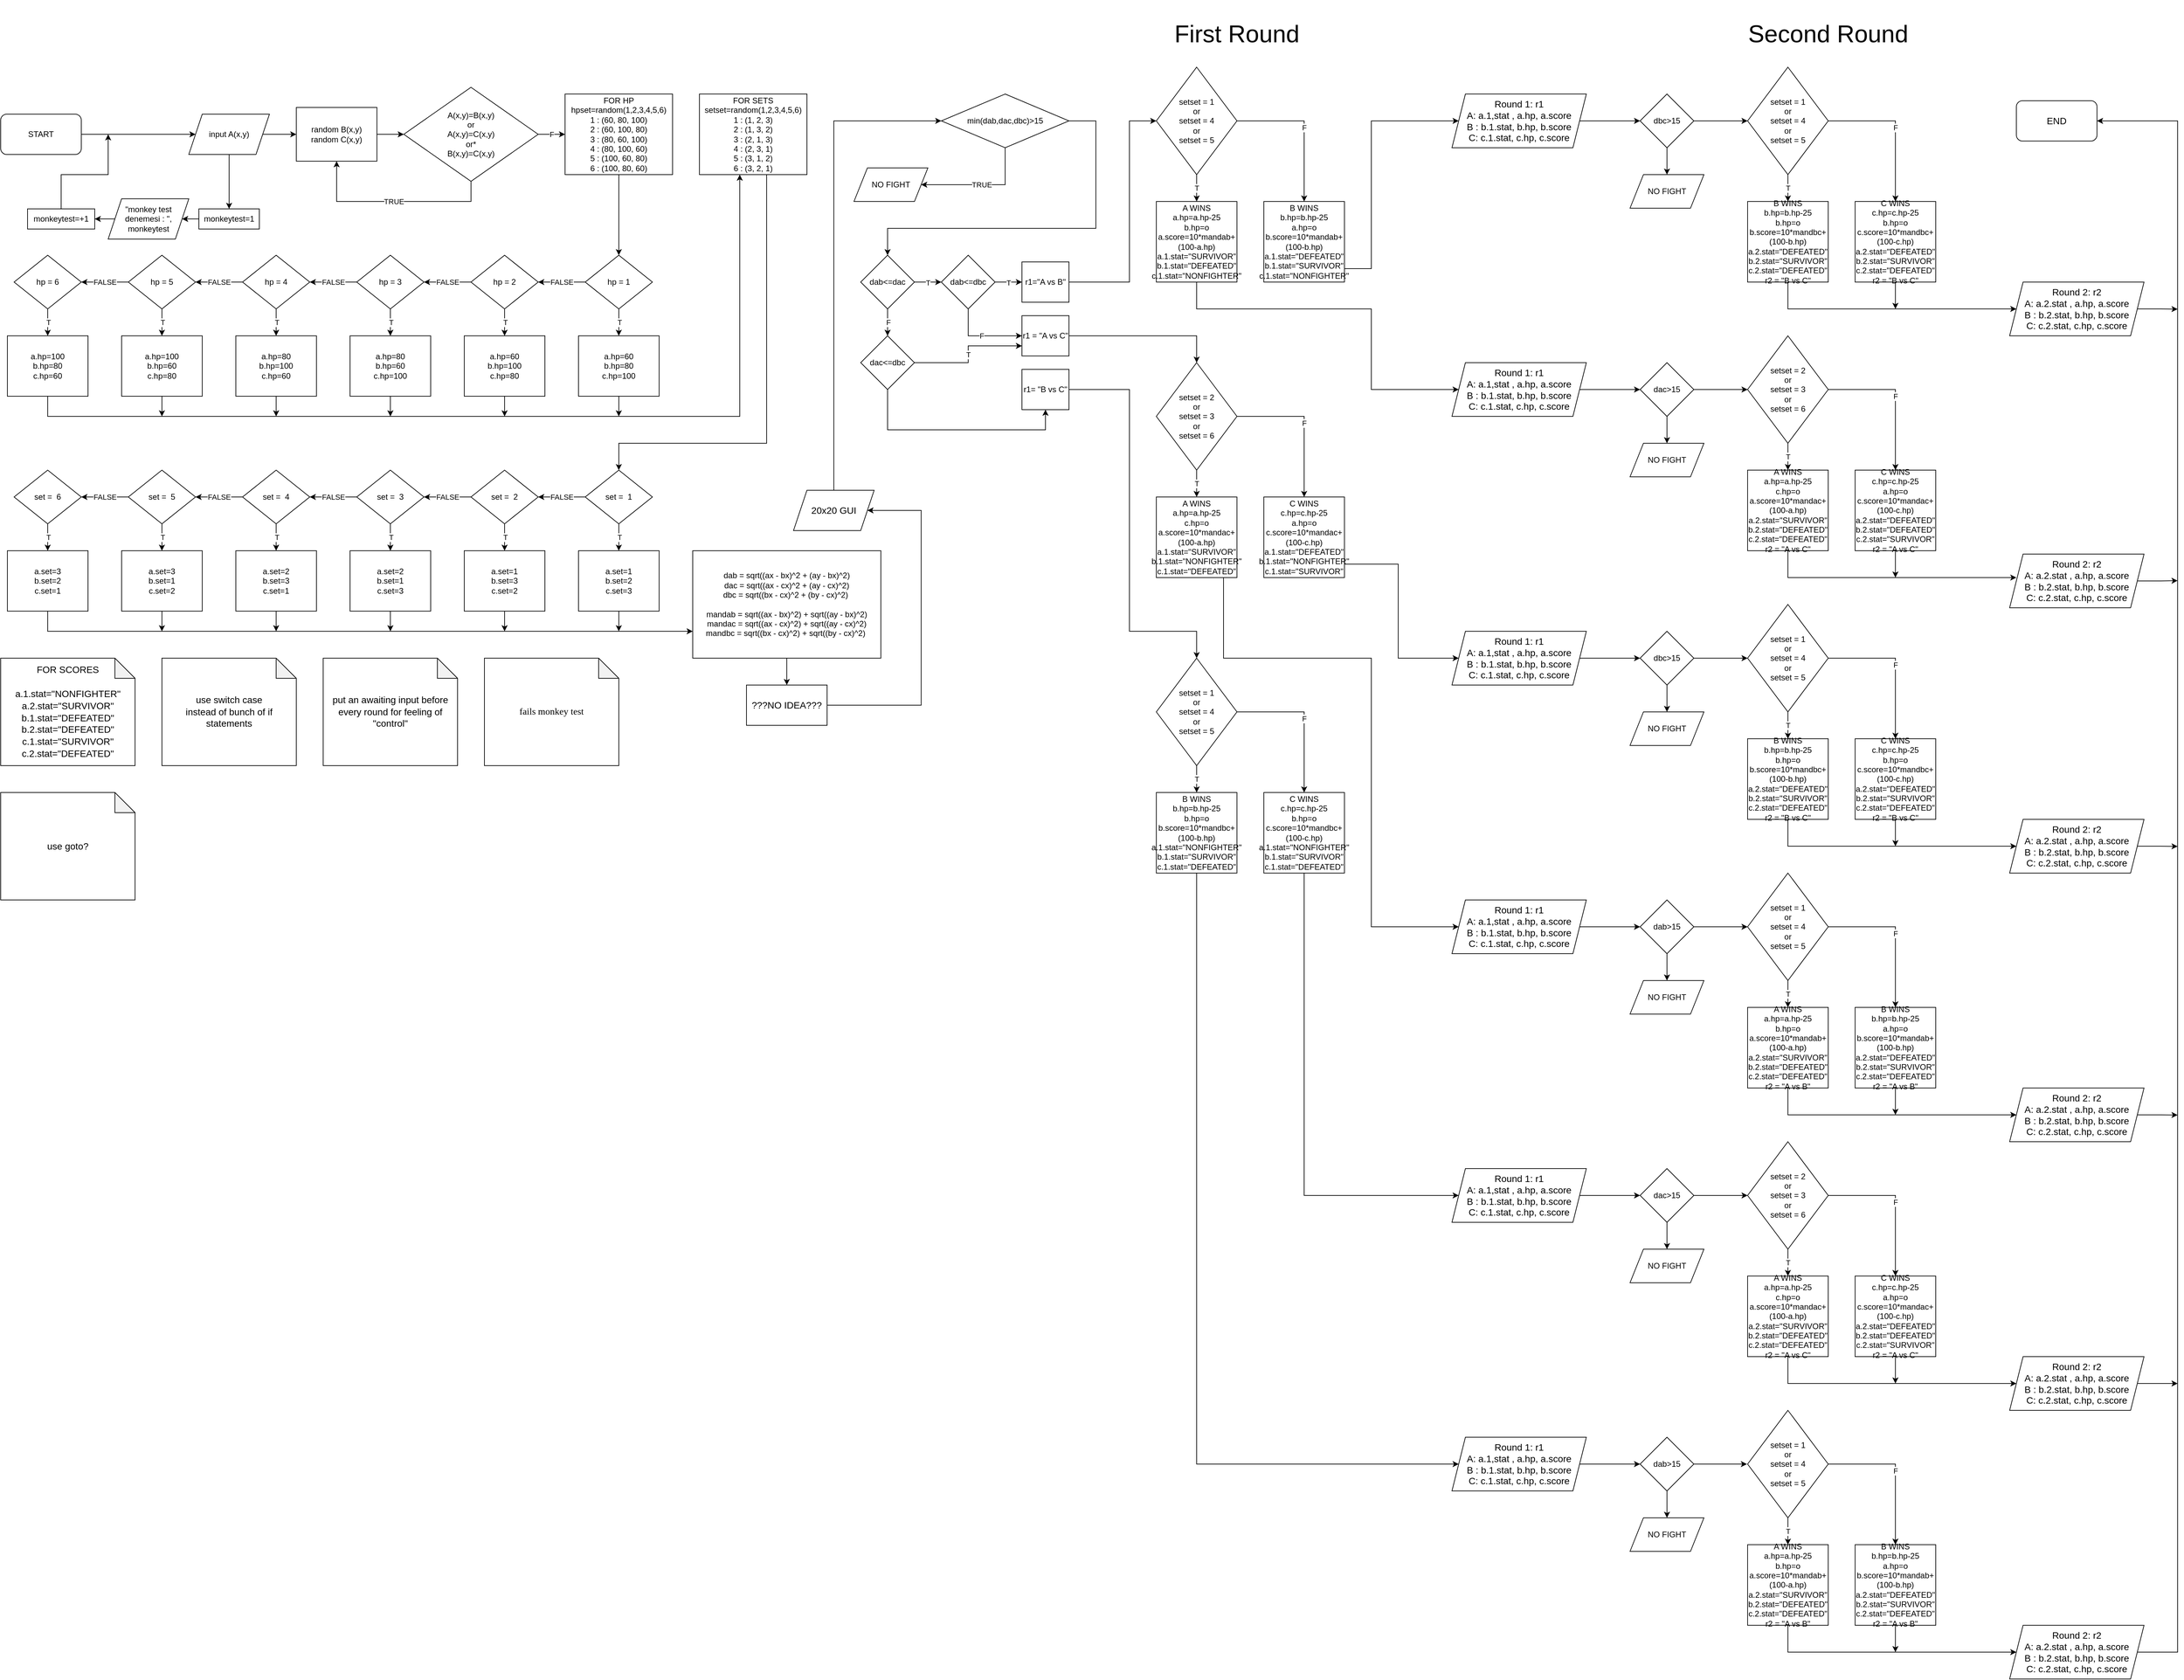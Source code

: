 <mxfile version="20.4.1" type="github" pages="2"><diagram id="FCASwe3PwtGLrAxQHOM_" name="infinite"><mxGraphModel dx="1077" dy="770" grid="1" gridSize="10" guides="1" tooltips="1" connect="1" arrows="1" fold="1" page="0" pageScale="1" pageWidth="1169" pageHeight="827" background="none" math="0" shadow="0"><root><mxCell id="0"/><mxCell id="1" parent="0"/><mxCell id="WD46hOtBOr11-4-oW4z_-1" style="edgeStyle=orthogonalEdgeStyle;rounded=0;orthogonalLoop=1;jettySize=auto;html=1;entryX=0;entryY=0.5;entryDx=0;entryDy=0;" parent="1" source="YuOIsCS7PbIplvuFXmQ1-1" target="YuOIsCS7PbIplvuFXmQ1-2" edge="1"><mxGeometry relative="1" as="geometry"/></mxCell><mxCell id="YuOIsCS7PbIplvuFXmQ1-1" value="START" style="rounded=1;whiteSpace=wrap;html=1;" parent="1" vertex="1"><mxGeometry x="-360" y="30" width="120" height="60" as="geometry"/></mxCell><mxCell id="YuOIsCS7PbIplvuFXmQ1-5" style="edgeStyle=orthogonalEdgeStyle;rounded=0;orthogonalLoop=1;jettySize=auto;html=1;entryX=0;entryY=0.5;entryDx=0;entryDy=0;" parent="1" source="YuOIsCS7PbIplvuFXmQ1-2" target="YuOIsCS7PbIplvuFXmQ1-4" edge="1"><mxGeometry relative="1" as="geometry"/></mxCell><mxCell id="pbmwYWz4hnuQ7jlAKVQh-4" value="" style="edgeStyle=orthogonalEdgeStyle;rounded=0;orthogonalLoop=1;jettySize=auto;html=1;" parent="1" source="YuOIsCS7PbIplvuFXmQ1-2" target="pbmwYWz4hnuQ7jlAKVQh-2" edge="1"><mxGeometry relative="1" as="geometry"/></mxCell><mxCell id="YuOIsCS7PbIplvuFXmQ1-2" value="input A(x,y)" style="shape=parallelogram;perimeter=parallelogramPerimeter;whiteSpace=wrap;html=1;fixedSize=1;" parent="1" vertex="1"><mxGeometry x="-80" y="30" width="120" height="60" as="geometry"/></mxCell><mxCell id="YuOIsCS7PbIplvuFXmQ1-7" style="edgeStyle=orthogonalEdgeStyle;rounded=0;orthogonalLoop=1;jettySize=auto;html=1;entryX=0;entryY=0.5;entryDx=0;entryDy=0;" parent="1" source="YuOIsCS7PbIplvuFXmQ1-4" target="YuOIsCS7PbIplvuFXmQ1-6" edge="1"><mxGeometry relative="1" as="geometry"/></mxCell><mxCell id="YuOIsCS7PbIplvuFXmQ1-4" value="random B(x,y)&lt;br&gt;random C(x,y)" style="rounded=0;whiteSpace=wrap;html=1;" parent="1" vertex="1"><mxGeometry x="80" y="20" width="120" height="80" as="geometry"/></mxCell><mxCell id="YuOIsCS7PbIplvuFXmQ1-10" value="TRUE" style="edgeStyle=orthogonalEdgeStyle;rounded=0;orthogonalLoop=1;jettySize=auto;html=1;entryX=0.5;entryY=1;entryDx=0;entryDy=0;" parent="1" source="YuOIsCS7PbIplvuFXmQ1-6" target="YuOIsCS7PbIplvuFXmQ1-4" edge="1"><mxGeometry relative="1" as="geometry"><mxPoint x="300" y="200" as="targetPoint"/><Array as="points"><mxPoint x="340" y="160"/><mxPoint x="140" y="160"/></Array></mxGeometry></mxCell><mxCell id="YuOIsCS7PbIplvuFXmQ1-13" value="F" style="edgeStyle=orthogonalEdgeStyle;rounded=0;orthogonalLoop=1;jettySize=auto;html=1;entryX=0;entryY=0.5;entryDx=0;entryDy=0;" parent="1" source="YuOIsCS7PbIplvuFXmQ1-6" target="YuOIsCS7PbIplvuFXmQ1-12" edge="1"><mxGeometry relative="1" as="geometry"/></mxCell><mxCell id="YuOIsCS7PbIplvuFXmQ1-6" value="A(x,y)=B(x,y)&lt;br&gt;or&lt;br&gt;A(x,y)=C(x,y)&lt;br&gt;or*&lt;br&gt;B(x,y)=C(x,y)" style="rhombus;whiteSpace=wrap;html=1;" parent="1" vertex="1"><mxGeometry x="240" y="-10" width="200" height="140" as="geometry"/></mxCell><mxCell id="YuOIsCS7PbIplvuFXmQ1-14" style="edgeStyle=orthogonalEdgeStyle;rounded=0;orthogonalLoop=1;jettySize=auto;html=1;" parent="1" source="YuOIsCS7PbIplvuFXmQ1-12" target="YuOIsCS7PbIplvuFXmQ1-15" edge="1"><mxGeometry relative="1" as="geometry"><mxPoint x="680" y="60" as="targetPoint"/></mxGeometry></mxCell><mxCell id="YuOIsCS7PbIplvuFXmQ1-12" value="FOR HP&lt;br&gt;hpset=random(1,2,3,4,5,6)&lt;br&gt;1 : (60, 80, 100)&lt;br&gt;2 : (60, 100, 80)&lt;br&gt;3 : (80, 60, 100)&lt;br&gt;4 : (80, 100, 60)&lt;br&gt;5 : (100, 60, 80)&lt;br&gt;6 : (100, 80, 60)" style="rounded=0;whiteSpace=wrap;html=1;" parent="1" vertex="1"><mxGeometry x="480" width="160" height="120" as="geometry"/></mxCell><mxCell id="YuOIsCS7PbIplvuFXmQ1-19" value="FALSE" style="edgeStyle=orthogonalEdgeStyle;rounded=0;orthogonalLoop=1;jettySize=auto;html=1;exitX=0;exitY=0.5;exitDx=0;exitDy=0;" parent="1" source="YuOIsCS7PbIplvuFXmQ1-15" edge="1"><mxGeometry relative="1" as="geometry"><mxPoint x="440" y="280" as="targetPoint"/></mxGeometry></mxCell><mxCell id="YuOIsCS7PbIplvuFXmQ1-36" value="T" style="edgeStyle=orthogonalEdgeStyle;rounded=0;orthogonalLoop=1;jettySize=auto;html=1;" parent="1" source="YuOIsCS7PbIplvuFXmQ1-15" edge="1"><mxGeometry relative="1" as="geometry"><mxPoint x="560" y="360" as="targetPoint"/></mxGeometry></mxCell><mxCell id="YuOIsCS7PbIplvuFXmQ1-15" value="hp = 1" style="rhombus;whiteSpace=wrap;html=1;" parent="1" vertex="1"><mxGeometry x="510" y="240" width="100" height="80" as="geometry"/></mxCell><mxCell id="YuOIsCS7PbIplvuFXmQ1-26" value="FALSE" style="edgeStyle=orthogonalEdgeStyle;rounded=0;orthogonalLoop=1;jettySize=auto;html=1;exitX=0;exitY=0.5;exitDx=0;exitDy=0;" parent="1" source="YuOIsCS7PbIplvuFXmQ1-27" edge="1"><mxGeometry relative="1" as="geometry"><mxPoint x="270" y="280" as="targetPoint"/></mxGeometry></mxCell><mxCell id="YuOIsCS7PbIplvuFXmQ1-37" value="T" style="edgeStyle=orthogonalEdgeStyle;rounded=0;orthogonalLoop=1;jettySize=auto;html=1;" parent="1" source="YuOIsCS7PbIplvuFXmQ1-27" edge="1"><mxGeometry relative="1" as="geometry"><mxPoint x="390" y="360" as="targetPoint"/></mxGeometry></mxCell><mxCell id="YuOIsCS7PbIplvuFXmQ1-27" value="hp = 2" style="rhombus;whiteSpace=wrap;html=1;" parent="1" vertex="1"><mxGeometry x="340" y="240" width="100" height="80" as="geometry"/></mxCell><mxCell id="YuOIsCS7PbIplvuFXmQ1-28" value="FALSE" style="edgeStyle=orthogonalEdgeStyle;rounded=0;orthogonalLoop=1;jettySize=auto;html=1;exitX=0;exitY=0.5;exitDx=0;exitDy=0;" parent="1" source="YuOIsCS7PbIplvuFXmQ1-29" edge="1"><mxGeometry relative="1" as="geometry"><mxPoint x="100" y="280" as="targetPoint"/></mxGeometry></mxCell><mxCell id="YuOIsCS7PbIplvuFXmQ1-43" value="T" style="edgeStyle=orthogonalEdgeStyle;rounded=0;orthogonalLoop=1;jettySize=auto;html=1;" parent="1" source="YuOIsCS7PbIplvuFXmQ1-29" edge="1"><mxGeometry relative="1" as="geometry"><mxPoint x="220" y="360" as="targetPoint"/></mxGeometry></mxCell><mxCell id="YuOIsCS7PbIplvuFXmQ1-29" value="hp = 3" style="rhombus;whiteSpace=wrap;html=1;" parent="1" vertex="1"><mxGeometry x="170" y="240" width="100" height="80" as="geometry"/></mxCell><mxCell id="YuOIsCS7PbIplvuFXmQ1-30" value="FALSE" style="edgeStyle=orthogonalEdgeStyle;rounded=0;orthogonalLoop=1;jettySize=auto;html=1;exitX=0;exitY=0.5;exitDx=0;exitDy=0;" parent="1" source="YuOIsCS7PbIplvuFXmQ1-31" edge="1"><mxGeometry relative="1" as="geometry"><mxPoint x="-70" y="280" as="targetPoint"/></mxGeometry></mxCell><mxCell id="YuOIsCS7PbIplvuFXmQ1-42" value="T" style="edgeStyle=orthogonalEdgeStyle;rounded=0;orthogonalLoop=1;jettySize=auto;html=1;" parent="1" source="YuOIsCS7PbIplvuFXmQ1-31" edge="1"><mxGeometry relative="1" as="geometry"><mxPoint x="50" y="360" as="targetPoint"/></mxGeometry></mxCell><mxCell id="YuOIsCS7PbIplvuFXmQ1-31" value="hp = 4" style="rhombus;whiteSpace=wrap;html=1;" parent="1" vertex="1"><mxGeometry y="240" width="100" height="80" as="geometry"/></mxCell><mxCell id="YuOIsCS7PbIplvuFXmQ1-32" value="FALSE" style="edgeStyle=orthogonalEdgeStyle;rounded=0;orthogonalLoop=1;jettySize=auto;html=1;exitX=0;exitY=0.5;exitDx=0;exitDy=0;" parent="1" source="YuOIsCS7PbIplvuFXmQ1-33" edge="1"><mxGeometry relative="1" as="geometry"><mxPoint x="-240" y="280" as="targetPoint"/></mxGeometry></mxCell><mxCell id="YuOIsCS7PbIplvuFXmQ1-41" value="T" style="edgeStyle=orthogonalEdgeStyle;rounded=0;orthogonalLoop=1;jettySize=auto;html=1;" parent="1" source="YuOIsCS7PbIplvuFXmQ1-33" edge="1"><mxGeometry relative="1" as="geometry"><mxPoint x="-120" y="360" as="targetPoint"/></mxGeometry></mxCell><mxCell id="YuOIsCS7PbIplvuFXmQ1-33" value="hp = 5" style="rhombus;whiteSpace=wrap;html=1;" parent="1" vertex="1"><mxGeometry x="-170" y="240" width="100" height="80" as="geometry"/></mxCell><mxCell id="YuOIsCS7PbIplvuFXmQ1-40" value="T" style="edgeStyle=orthogonalEdgeStyle;rounded=0;orthogonalLoop=1;jettySize=auto;html=1;" parent="1" source="YuOIsCS7PbIplvuFXmQ1-35" edge="1"><mxGeometry relative="1" as="geometry"><mxPoint x="-290" y="360" as="targetPoint"/></mxGeometry></mxCell><mxCell id="YuOIsCS7PbIplvuFXmQ1-35" value="hp = 6" style="rhombus;whiteSpace=wrap;html=1;" parent="1" vertex="1"><mxGeometry x="-340" y="240" width="100" height="80" as="geometry"/></mxCell><mxCell id="YuOIsCS7PbIplvuFXmQ1-75" style="edgeStyle=orthogonalEdgeStyle;rounded=0;orthogonalLoop=1;jettySize=auto;html=1;" parent="1" source="YuOIsCS7PbIplvuFXmQ1-44" edge="1"><mxGeometry relative="1" as="geometry"><mxPoint x="560.0" y="480" as="targetPoint"/></mxGeometry></mxCell><mxCell id="YuOIsCS7PbIplvuFXmQ1-44" value="a.hp=60&lt;br&gt;b.hp=80&lt;br&gt;c.hp=100" style="rounded=0;whiteSpace=wrap;html=1;" parent="1" vertex="1"><mxGeometry x="500" y="360" width="120" height="90" as="geometry"/></mxCell><mxCell id="YuOIsCS7PbIplvuFXmQ1-74" style="edgeStyle=orthogonalEdgeStyle;rounded=0;orthogonalLoop=1;jettySize=auto;html=1;" parent="1" source="YuOIsCS7PbIplvuFXmQ1-45" edge="1"><mxGeometry relative="1" as="geometry"><mxPoint x="390.0" y="480" as="targetPoint"/></mxGeometry></mxCell><mxCell id="YuOIsCS7PbIplvuFXmQ1-45" value="a.hp=60&lt;br&gt;b.hp=100&lt;br&gt;c.hp=80" style="rounded=0;whiteSpace=wrap;html=1;" parent="1" vertex="1"><mxGeometry x="330" y="360" width="120" height="90" as="geometry"/></mxCell><mxCell id="YuOIsCS7PbIplvuFXmQ1-73" style="edgeStyle=orthogonalEdgeStyle;rounded=0;orthogonalLoop=1;jettySize=auto;html=1;" parent="1" source="YuOIsCS7PbIplvuFXmQ1-46" edge="1"><mxGeometry relative="1" as="geometry"><mxPoint x="220" y="480" as="targetPoint"/></mxGeometry></mxCell><mxCell id="YuOIsCS7PbIplvuFXmQ1-46" value="a.hp=80&lt;br&gt;b.hp=60&lt;br&gt;c.hp=100" style="rounded=0;whiteSpace=wrap;html=1;" parent="1" vertex="1"><mxGeometry x="160" y="360" width="120" height="90" as="geometry"/></mxCell><mxCell id="YuOIsCS7PbIplvuFXmQ1-71" style="edgeStyle=orthogonalEdgeStyle;rounded=0;orthogonalLoop=1;jettySize=auto;html=1;" parent="1" source="YuOIsCS7PbIplvuFXmQ1-47" edge="1"><mxGeometry relative="1" as="geometry"><mxPoint x="-120" y="480" as="targetPoint"/></mxGeometry></mxCell><mxCell id="YuOIsCS7PbIplvuFXmQ1-47" value="a.hp=100&lt;br&gt;b.hp=60&lt;br&gt;c.hp=80" style="rounded=0;whiteSpace=wrap;html=1;" parent="1" vertex="1"><mxGeometry x="-180" y="360" width="120" height="90" as="geometry"/></mxCell><mxCell id="YuOIsCS7PbIplvuFXmQ1-70" style="edgeStyle=orthogonalEdgeStyle;rounded=0;orthogonalLoop=1;jettySize=auto;html=1;entryX=0.375;entryY=1;entryDx=0;entryDy=0;entryPerimeter=0;" parent="1" source="YuOIsCS7PbIplvuFXmQ1-48" target="YuOIsCS7PbIplvuFXmQ1-51" edge="1"><mxGeometry relative="1" as="geometry"><mxPoint x="740" y="170" as="targetPoint"/><Array as="points"><mxPoint x="-290" y="480"/><mxPoint x="740" y="480"/></Array></mxGeometry></mxCell><mxCell id="YuOIsCS7PbIplvuFXmQ1-48" value="a.hp=100&lt;br&gt;b.hp=80&lt;br&gt;c.hp=60" style="rounded=0;whiteSpace=wrap;html=1;" parent="1" vertex="1"><mxGeometry x="-350" y="360" width="120" height="90" as="geometry"/></mxCell><mxCell id="YuOIsCS7PbIplvuFXmQ1-72" style="edgeStyle=orthogonalEdgeStyle;rounded=0;orthogonalLoop=1;jettySize=auto;html=1;" parent="1" source="YuOIsCS7PbIplvuFXmQ1-49" edge="1"><mxGeometry relative="1" as="geometry"><mxPoint x="50" y="480" as="targetPoint"/></mxGeometry></mxCell><mxCell id="YuOIsCS7PbIplvuFXmQ1-49" value="a.hp=80&lt;br&gt;b.hp=100&lt;br&gt;c.hp=60" style="rounded=0;whiteSpace=wrap;html=1;" parent="1" vertex="1"><mxGeometry x="-10" y="360" width="120" height="90" as="geometry"/></mxCell><mxCell id="YuOIsCS7PbIplvuFXmQ1-110" style="edgeStyle=orthogonalEdgeStyle;rounded=0;orthogonalLoop=1;jettySize=auto;html=1;entryX=0.5;entryY=0;entryDx=0;entryDy=0;" parent="1" source="YuOIsCS7PbIplvuFXmQ1-51" target="YuOIsCS7PbIplvuFXmQ1-81" edge="1"><mxGeometry relative="1" as="geometry"><Array as="points"><mxPoint x="780" y="520"/><mxPoint x="560" y="520"/></Array></mxGeometry></mxCell><mxCell id="YuOIsCS7PbIplvuFXmQ1-51" value="FOR SETS setset=random(1,2,3,4,5,6)&lt;br&gt;1 : (1, 2, 3)&lt;br&gt;2 : (1, 3, 2)&lt;br&gt;3 : (2, 1, 3)&lt;br&gt;4 : (2, 3, 1)&lt;br&gt;5 : (3, 1, 2)&lt;br&gt;6 : (3, 2, 1)" style="rounded=0;whiteSpace=wrap;html=1;" parent="1" vertex="1"><mxGeometry x="680" width="160" height="120" as="geometry"/></mxCell><mxCell id="YuOIsCS7PbIplvuFXmQ1-79" value="FALSE" style="edgeStyle=orthogonalEdgeStyle;rounded=0;orthogonalLoop=1;jettySize=auto;html=1;exitX=0;exitY=0.5;exitDx=0;exitDy=0;" parent="1" source="YuOIsCS7PbIplvuFXmQ1-81" edge="1"><mxGeometry relative="1" as="geometry"><mxPoint x="440" y="600" as="targetPoint"/></mxGeometry></mxCell><mxCell id="YuOIsCS7PbIplvuFXmQ1-80" value="T" style="edgeStyle=orthogonalEdgeStyle;rounded=0;orthogonalLoop=1;jettySize=auto;html=1;" parent="1" source="YuOIsCS7PbIplvuFXmQ1-81" edge="1"><mxGeometry relative="1" as="geometry"><mxPoint x="560" y="680" as="targetPoint"/></mxGeometry></mxCell><mxCell id="YuOIsCS7PbIplvuFXmQ1-81" value="set =&amp;nbsp; 1" style="rhombus;whiteSpace=wrap;html=1;" parent="1" vertex="1"><mxGeometry x="510" y="560" width="100" height="80" as="geometry"/></mxCell><mxCell id="YuOIsCS7PbIplvuFXmQ1-109" style="edgeStyle=orthogonalEdgeStyle;rounded=0;orthogonalLoop=1;jettySize=auto;html=1;" parent="1" source="YuOIsCS7PbIplvuFXmQ1-82" edge="1"><mxGeometry relative="1" as="geometry"><mxPoint x="560" y="800" as="targetPoint"/></mxGeometry></mxCell><mxCell id="YuOIsCS7PbIplvuFXmQ1-82" value="a.set=1&lt;br&gt;b.set=2&lt;br&gt;c.set=3" style="rounded=0;whiteSpace=wrap;html=1;" parent="1" vertex="1"><mxGeometry x="500" y="680" width="120" height="90" as="geometry"/></mxCell><mxCell id="YuOIsCS7PbIplvuFXmQ1-83" value="FALSE" style="edgeStyle=orthogonalEdgeStyle;rounded=0;orthogonalLoop=1;jettySize=auto;html=1;exitX=0;exitY=0.5;exitDx=0;exitDy=0;" parent="1" source="YuOIsCS7PbIplvuFXmQ1-85" edge="1"><mxGeometry relative="1" as="geometry"><mxPoint x="270" y="600" as="targetPoint"/></mxGeometry></mxCell><mxCell id="YuOIsCS7PbIplvuFXmQ1-84" value="T" style="edgeStyle=orthogonalEdgeStyle;rounded=0;orthogonalLoop=1;jettySize=auto;html=1;" parent="1" source="YuOIsCS7PbIplvuFXmQ1-85" edge="1"><mxGeometry relative="1" as="geometry"><mxPoint x="390" y="680" as="targetPoint"/></mxGeometry></mxCell><mxCell id="YuOIsCS7PbIplvuFXmQ1-85" value="set =&amp;nbsp; 2" style="rhombus;whiteSpace=wrap;html=1;" parent="1" vertex="1"><mxGeometry x="340" y="560" width="100" height="80" as="geometry"/></mxCell><mxCell id="YuOIsCS7PbIplvuFXmQ1-108" style="edgeStyle=orthogonalEdgeStyle;rounded=0;orthogonalLoop=1;jettySize=auto;html=1;" parent="1" source="YuOIsCS7PbIplvuFXmQ1-86" edge="1"><mxGeometry relative="1" as="geometry"><mxPoint x="390" y="800" as="targetPoint"/></mxGeometry></mxCell><mxCell id="YuOIsCS7PbIplvuFXmQ1-86" value="a.set=1&lt;br&gt;b.set=3&lt;br&gt;c.set=2" style="rounded=0;whiteSpace=wrap;html=1;" parent="1" vertex="1"><mxGeometry x="330" y="680" width="120" height="90" as="geometry"/></mxCell><mxCell id="YuOIsCS7PbIplvuFXmQ1-87" value="FALSE" style="edgeStyle=orthogonalEdgeStyle;rounded=0;orthogonalLoop=1;jettySize=auto;html=1;exitX=0;exitY=0.5;exitDx=0;exitDy=0;" parent="1" source="YuOIsCS7PbIplvuFXmQ1-89" edge="1"><mxGeometry relative="1" as="geometry"><mxPoint x="100" y="600" as="targetPoint"/></mxGeometry></mxCell><mxCell id="YuOIsCS7PbIplvuFXmQ1-88" value="T" style="edgeStyle=orthogonalEdgeStyle;rounded=0;orthogonalLoop=1;jettySize=auto;html=1;" parent="1" source="YuOIsCS7PbIplvuFXmQ1-89" edge="1"><mxGeometry relative="1" as="geometry"><mxPoint x="220" y="680" as="targetPoint"/></mxGeometry></mxCell><mxCell id="YuOIsCS7PbIplvuFXmQ1-89" value="set =&amp;nbsp; 3" style="rhombus;whiteSpace=wrap;html=1;" parent="1" vertex="1"><mxGeometry x="170" y="560" width="100" height="80" as="geometry"/></mxCell><mxCell id="YuOIsCS7PbIplvuFXmQ1-107" style="edgeStyle=orthogonalEdgeStyle;rounded=0;orthogonalLoop=1;jettySize=auto;html=1;" parent="1" source="YuOIsCS7PbIplvuFXmQ1-90" edge="1"><mxGeometry relative="1" as="geometry"><mxPoint x="220" y="800" as="targetPoint"/></mxGeometry></mxCell><mxCell id="YuOIsCS7PbIplvuFXmQ1-90" value="a.set=2&lt;br&gt;b.set=1&lt;br&gt;c.set=3" style="rounded=0;whiteSpace=wrap;html=1;" parent="1" vertex="1"><mxGeometry x="160" y="680" width="120" height="90" as="geometry"/></mxCell><mxCell id="YuOIsCS7PbIplvuFXmQ1-91" value="FALSE" style="edgeStyle=orthogonalEdgeStyle;rounded=0;orthogonalLoop=1;jettySize=auto;html=1;exitX=0;exitY=0.5;exitDx=0;exitDy=0;" parent="1" source="YuOIsCS7PbIplvuFXmQ1-93" edge="1"><mxGeometry relative="1" as="geometry"><mxPoint x="-70" y="600" as="targetPoint"/></mxGeometry></mxCell><mxCell id="YuOIsCS7PbIplvuFXmQ1-92" value="T" style="edgeStyle=orthogonalEdgeStyle;rounded=0;orthogonalLoop=1;jettySize=auto;html=1;" parent="1" source="YuOIsCS7PbIplvuFXmQ1-93" edge="1"><mxGeometry relative="1" as="geometry"><mxPoint x="50" y="680" as="targetPoint"/></mxGeometry></mxCell><mxCell id="YuOIsCS7PbIplvuFXmQ1-93" value="set =&amp;nbsp; 4" style="rhombus;whiteSpace=wrap;html=1;" parent="1" vertex="1"><mxGeometry y="560" width="100" height="80" as="geometry"/></mxCell><mxCell id="YuOIsCS7PbIplvuFXmQ1-106" style="edgeStyle=orthogonalEdgeStyle;rounded=0;orthogonalLoop=1;jettySize=auto;html=1;" parent="1" source="YuOIsCS7PbIplvuFXmQ1-94" edge="1"><mxGeometry relative="1" as="geometry"><mxPoint x="50" y="800" as="targetPoint"/></mxGeometry></mxCell><mxCell id="YuOIsCS7PbIplvuFXmQ1-94" value="a.set=2&lt;br&gt;b.set=3&lt;br&gt;c.set=1" style="rounded=0;whiteSpace=wrap;html=1;" parent="1" vertex="1"><mxGeometry x="-10" y="680" width="120" height="90" as="geometry"/></mxCell><mxCell id="YuOIsCS7PbIplvuFXmQ1-95" value="FALSE" style="edgeStyle=orthogonalEdgeStyle;rounded=0;orthogonalLoop=1;jettySize=auto;html=1;exitX=0;exitY=0.5;exitDx=0;exitDy=0;" parent="1" source="YuOIsCS7PbIplvuFXmQ1-97" edge="1"><mxGeometry relative="1" as="geometry"><mxPoint x="-240" y="600" as="targetPoint"/></mxGeometry></mxCell><mxCell id="YuOIsCS7PbIplvuFXmQ1-96" value="T" style="edgeStyle=orthogonalEdgeStyle;rounded=0;orthogonalLoop=1;jettySize=auto;html=1;" parent="1" source="YuOIsCS7PbIplvuFXmQ1-97" edge="1"><mxGeometry relative="1" as="geometry"><mxPoint x="-120" y="680" as="targetPoint"/></mxGeometry></mxCell><mxCell id="YuOIsCS7PbIplvuFXmQ1-97" value="set =&amp;nbsp; 5" style="rhombus;whiteSpace=wrap;html=1;" parent="1" vertex="1"><mxGeometry x="-170" y="560" width="100" height="80" as="geometry"/></mxCell><mxCell id="YuOIsCS7PbIplvuFXmQ1-105" style="edgeStyle=orthogonalEdgeStyle;rounded=0;orthogonalLoop=1;jettySize=auto;html=1;" parent="1" source="YuOIsCS7PbIplvuFXmQ1-98" edge="1"><mxGeometry relative="1" as="geometry"><mxPoint x="-120" y="800" as="targetPoint"/></mxGeometry></mxCell><mxCell id="YuOIsCS7PbIplvuFXmQ1-98" value="a.set=3&lt;br&gt;b.set=1&lt;br&gt;c.set=2" style="rounded=0;whiteSpace=wrap;html=1;" parent="1" vertex="1"><mxGeometry x="-180" y="680" width="120" height="90" as="geometry"/></mxCell><mxCell id="YuOIsCS7PbIplvuFXmQ1-100" value="T" style="edgeStyle=orthogonalEdgeStyle;rounded=0;orthogonalLoop=1;jettySize=auto;html=1;" parent="1" source="YuOIsCS7PbIplvuFXmQ1-101" edge="1"><mxGeometry relative="1" as="geometry"><mxPoint x="-290" y="680" as="targetPoint"/></mxGeometry></mxCell><mxCell id="YuOIsCS7PbIplvuFXmQ1-101" value="set =&amp;nbsp; 6" style="rhombus;whiteSpace=wrap;html=1;" parent="1" vertex="1"><mxGeometry x="-340" y="560" width="100" height="80" as="geometry"/></mxCell><mxCell id="YuOIsCS7PbIplvuFXmQ1-381" style="edgeStyle=orthogonalEdgeStyle;rounded=0;orthogonalLoop=1;jettySize=auto;html=1;entryX=0;entryY=0.75;entryDx=0;entryDy=0;fontFamily=Helvetica;fontSize=14;" parent="1" source="YuOIsCS7PbIplvuFXmQ1-102" target="YuOIsCS7PbIplvuFXmQ1-180" edge="1"><mxGeometry relative="1" as="geometry"><Array as="points"><mxPoint x="-290" y="800"/></Array></mxGeometry></mxCell><mxCell id="YuOIsCS7PbIplvuFXmQ1-102" value="a.set=3&lt;br&gt;b.set=2&lt;br&gt;c.set=1" style="rounded=0;whiteSpace=wrap;html=1;" parent="1" vertex="1"><mxGeometry x="-350" y="680" width="120" height="90" as="geometry"/></mxCell><mxCell id="YuOIsCS7PbIplvuFXmQ1-120" value="TRUE" style="edgeStyle=orthogonalEdgeStyle;rounded=0;orthogonalLoop=1;jettySize=auto;html=1;entryX=1;entryY=0.5;entryDx=0;entryDy=0;" parent="1" source="YuOIsCS7PbIplvuFXmQ1-113" target="YuOIsCS7PbIplvuFXmQ1-119" edge="1"><mxGeometry relative="1" as="geometry"><Array as="points"><mxPoint x="1135" y="135"/></Array></mxGeometry></mxCell><mxCell id="YuOIsCS7PbIplvuFXmQ1-123" style="edgeStyle=orthogonalEdgeStyle;rounded=0;orthogonalLoop=1;jettySize=auto;html=1;entryX=0.5;entryY=0;entryDx=0;entryDy=0;" parent="1" source="YuOIsCS7PbIplvuFXmQ1-113" target="YuOIsCS7PbIplvuFXmQ1-124" edge="1"><mxGeometry relative="1" as="geometry"><mxPoint x="960" y="230" as="targetPoint"/><Array as="points"><mxPoint x="1270" y="40"/><mxPoint x="1270" y="200"/><mxPoint x="960" y="200"/></Array></mxGeometry></mxCell><mxCell id="YuOIsCS7PbIplvuFXmQ1-113" value="min(dab,dac,dbc)&amp;gt;15" style="rhombus;whiteSpace=wrap;html=1;" parent="1" vertex="1"><mxGeometry x="1040" width="190" height="80" as="geometry"/></mxCell><mxCell id="YuOIsCS7PbIplvuFXmQ1-119" value="NO FIGHT" style="shape=parallelogram;perimeter=parallelogramPerimeter;whiteSpace=wrap;html=1;fixedSize=1;" parent="1" vertex="1"><mxGeometry x="910" y="110" width="110" height="50" as="geometry"/></mxCell><mxCell id="YuOIsCS7PbIplvuFXmQ1-126" value="F" style="edgeStyle=orthogonalEdgeStyle;rounded=0;orthogonalLoop=1;jettySize=auto;html=1;" parent="1" source="YuOIsCS7PbIplvuFXmQ1-124" edge="1"><mxGeometry relative="1" as="geometry"><mxPoint x="960" y="360" as="targetPoint"/></mxGeometry></mxCell><mxCell id="YuOIsCS7PbIplvuFXmQ1-127" value="T" style="edgeStyle=orthogonalEdgeStyle;rounded=0;orthogonalLoop=1;jettySize=auto;html=1;" parent="1" source="YuOIsCS7PbIplvuFXmQ1-124" edge="1"><mxGeometry relative="1" as="geometry"><mxPoint x="1040" y="280" as="targetPoint"/></mxGeometry></mxCell><mxCell id="YuOIsCS7PbIplvuFXmQ1-124" value="dab&amp;lt;=dac" style="rhombus;whiteSpace=wrap;html=1;" parent="1" vertex="1"><mxGeometry x="920" y="240" width="80" height="80" as="geometry"/></mxCell><mxCell id="YuOIsCS7PbIplvuFXmQ1-129" value="T" style="edgeStyle=orthogonalEdgeStyle;rounded=0;orthogonalLoop=1;jettySize=auto;html=1;" parent="1" source="YuOIsCS7PbIplvuFXmQ1-128" edge="1"><mxGeometry relative="1" as="geometry"><mxPoint x="1160" y="280" as="targetPoint"/></mxGeometry></mxCell><mxCell id="YuOIsCS7PbIplvuFXmQ1-136" value="F" style="edgeStyle=orthogonalEdgeStyle;rounded=0;orthogonalLoop=1;jettySize=auto;html=1;" parent="1" source="YuOIsCS7PbIplvuFXmQ1-128" edge="1"><mxGeometry relative="1" as="geometry"><mxPoint x="1160" y="360" as="targetPoint"/><Array as="points"><mxPoint x="1080" y="360"/></Array></mxGeometry></mxCell><mxCell id="YuOIsCS7PbIplvuFXmQ1-128" value="dab&amp;lt;=dbc" style="rhombus;whiteSpace=wrap;html=1;" parent="1" vertex="1"><mxGeometry x="1040" y="240" width="80" height="80" as="geometry"/></mxCell><mxCell id="YuOIsCS7PbIplvuFXmQ1-132" value="T" style="edgeStyle=orthogonalEdgeStyle;rounded=0;orthogonalLoop=1;jettySize=auto;html=1;entryX=0;entryY=0.75;entryDx=0;entryDy=0;" parent="1" source="YuOIsCS7PbIplvuFXmQ1-131" target="YuOIsCS7PbIplvuFXmQ1-137" edge="1"><mxGeometry relative="1" as="geometry"><mxPoint x="1040" y="400" as="targetPoint"/></mxGeometry></mxCell><mxCell id="YuOIsCS7PbIplvuFXmQ1-141" style="edgeStyle=orthogonalEdgeStyle;rounded=0;orthogonalLoop=1;jettySize=auto;html=1;entryX=0.5;entryY=1;entryDx=0;entryDy=0;" parent="1" source="YuOIsCS7PbIplvuFXmQ1-131" target="YuOIsCS7PbIplvuFXmQ1-139" edge="1"><mxGeometry relative="1" as="geometry"><Array as="points"><mxPoint x="960" y="500"/><mxPoint x="1195" y="500"/></Array></mxGeometry></mxCell><mxCell id="YuOIsCS7PbIplvuFXmQ1-131" value="dac&amp;lt;=dbc" style="rhombus;whiteSpace=wrap;html=1;" parent="1" vertex="1"><mxGeometry x="920" y="360" width="80" height="80" as="geometry"/></mxCell><mxCell id="YuOIsCS7PbIplvuFXmQ1-145" style="edgeStyle=orthogonalEdgeStyle;rounded=0;orthogonalLoop=1;jettySize=auto;html=1;" parent="1" source="YuOIsCS7PbIplvuFXmQ1-133" edge="1"><mxGeometry relative="1" as="geometry"><mxPoint x="1360" y="40" as="targetPoint"/><Array as="points"><mxPoint x="1320" y="280"/><mxPoint x="1320" y="40"/></Array></mxGeometry></mxCell><mxCell id="YuOIsCS7PbIplvuFXmQ1-133" value="r1=&quot;A vs B&quot;" style="rounded=0;whiteSpace=wrap;html=1;" parent="1" vertex="1"><mxGeometry x="1160" y="250" width="70" height="60" as="geometry"/></mxCell><mxCell id="YuOIsCS7PbIplvuFXmQ1-167" style="edgeStyle=orthogonalEdgeStyle;rounded=0;orthogonalLoop=1;jettySize=auto;html=1;entryX=0.5;entryY=0;entryDx=0;entryDy=0;" parent="1" source="YuOIsCS7PbIplvuFXmQ1-137" target="YuOIsCS7PbIplvuFXmQ1-160" edge="1"><mxGeometry relative="1" as="geometry"/></mxCell><mxCell id="YuOIsCS7PbIplvuFXmQ1-137" value="r1 = &quot;A vs C&quot;" style="rounded=0;whiteSpace=wrap;html=1;" parent="1" vertex="1"><mxGeometry x="1160" y="330" width="70" height="60" as="geometry"/></mxCell><mxCell id="YuOIsCS7PbIplvuFXmQ1-177" style="edgeStyle=orthogonalEdgeStyle;rounded=0;orthogonalLoop=1;jettySize=auto;html=1;" parent="1" source="YuOIsCS7PbIplvuFXmQ1-139" target="YuOIsCS7PbIplvuFXmQ1-170" edge="1"><mxGeometry relative="1" as="geometry"><Array as="points"><mxPoint x="1320" y="440"/><mxPoint x="1320" y="800"/><mxPoint x="1420" y="800"/></Array></mxGeometry></mxCell><mxCell id="YuOIsCS7PbIplvuFXmQ1-139" value="r1= &quot;B vs C&quot;" style="rounded=0;whiteSpace=wrap;html=1;" parent="1" vertex="1"><mxGeometry x="1160" y="410" width="70" height="60" as="geometry"/></mxCell><mxCell id="YuOIsCS7PbIplvuFXmQ1-151" value="F" style="edgeStyle=orthogonalEdgeStyle;rounded=0;orthogonalLoop=1;jettySize=auto;html=1;" parent="1" source="YuOIsCS7PbIplvuFXmQ1-146" target="YuOIsCS7PbIplvuFXmQ1-150" edge="1"><mxGeometry relative="1" as="geometry"/></mxCell><mxCell id="YuOIsCS7PbIplvuFXmQ1-153" value="T" style="edgeStyle=orthogonalEdgeStyle;rounded=0;orthogonalLoop=1;jettySize=auto;html=1;entryX=0.5;entryY=0;entryDx=0;entryDy=0;" parent="1" source="YuOIsCS7PbIplvuFXmQ1-146" target="YuOIsCS7PbIplvuFXmQ1-148" edge="1"><mxGeometry relative="1" as="geometry"/></mxCell><mxCell id="YuOIsCS7PbIplvuFXmQ1-146" value="setset = 1&lt;br&gt;or&lt;br&gt;setset = 4&lt;br&gt;or&lt;br&gt;setset = 5" style="rhombus;whiteSpace=wrap;html=1;" parent="1" vertex="1"><mxGeometry x="1360" y="-40" width="120" height="160" as="geometry"/></mxCell><mxCell id="YuOIsCS7PbIplvuFXmQ1-148" value="A WINS&lt;br&gt;a.hp=a.hp-25&lt;br&gt;b.hp=o&lt;br&gt;a.score=10*mandab+(100-a.hp)&lt;br&gt;a.1.stat=&quot;SURVIVOR&quot;&lt;br&gt;b.1.stat=&quot;DEFEATED&quot;&lt;br&gt;c.1.stat=&quot;NONFIGHTER&quot;" style="rounded=0;whiteSpace=wrap;html=1;" parent="1" vertex="1"><mxGeometry x="1360" y="160" width="120" height="120" as="geometry"/></mxCell><mxCell id="YuOIsCS7PbIplvuFXmQ1-150" value="B WINS&lt;br&gt;b.hp=b.hp-25&lt;br&gt;a.hp=o&lt;br&gt;b.score=10*mandab+(100-b.hp)&lt;br&gt;a.1.stat=&quot;DEFEATED&quot;&lt;br&gt;b.1.stat=&quot;SURVIVOR&quot;&lt;br&gt;c.1.stat=&quot;NONFIGHTER&quot;" style="rounded=0;whiteSpace=wrap;html=1;" parent="1" vertex="1"><mxGeometry x="1520" y="160" width="120" height="120" as="geometry"/></mxCell><mxCell id="YuOIsCS7PbIplvuFXmQ1-217" style="edgeStyle=orthogonalEdgeStyle;rounded=0;orthogonalLoop=1;jettySize=auto;html=1;entryX=0;entryY=0.5;entryDx=0;entryDy=0;" parent="1" target="YuOIsCS7PbIplvuFXmQ1-342" edge="1"><mxGeometry relative="1" as="geometry"><mxPoint x="1720" y="440" as="targetPoint"/><mxPoint x="1420" y="280" as="sourcePoint"/><Array as="points"><mxPoint x="1420" y="320"/><mxPoint x="1680" y="320"/><mxPoint x="1680" y="440"/></Array></mxGeometry></mxCell><mxCell id="YuOIsCS7PbIplvuFXmQ1-202" style="edgeStyle=orthogonalEdgeStyle;rounded=0;orthogonalLoop=1;jettySize=auto;html=1;entryX=0;entryY=0.5;entryDx=0;entryDy=0;" parent="1" target="YuOIsCS7PbIplvuFXmQ1-340" edge="1"><mxGeometry relative="1" as="geometry"><mxPoint x="1720" y="40" as="targetPoint"/><mxPoint x="1640" y="260" as="sourcePoint"/><Array as="points"><mxPoint x="1680" y="260"/><mxPoint x="1680" y="40"/></Array></mxGeometry></mxCell><mxCell id="YuOIsCS7PbIplvuFXmQ1-158" value="F" style="edgeStyle=orthogonalEdgeStyle;rounded=0;orthogonalLoop=1;jettySize=auto;html=1;" parent="1" source="YuOIsCS7PbIplvuFXmQ1-160" target="YuOIsCS7PbIplvuFXmQ1-164" edge="1"><mxGeometry relative="1" as="geometry"/></mxCell><mxCell id="YuOIsCS7PbIplvuFXmQ1-159" value="T" style="edgeStyle=orthogonalEdgeStyle;rounded=0;orthogonalLoop=1;jettySize=auto;html=1;entryX=0.5;entryY=0;entryDx=0;entryDy=0;" parent="1" source="YuOIsCS7PbIplvuFXmQ1-160" target="YuOIsCS7PbIplvuFXmQ1-162" edge="1"><mxGeometry relative="1" as="geometry"/></mxCell><mxCell id="YuOIsCS7PbIplvuFXmQ1-160" value="setset = 2&lt;br&gt;or&lt;br&gt;setset = 3&lt;br&gt;or&lt;br&gt;setset = 6" style="rhombus;whiteSpace=wrap;html=1;" parent="1" vertex="1"><mxGeometry x="1360" y="400" width="120" height="160" as="geometry"/></mxCell><mxCell id="YuOIsCS7PbIplvuFXmQ1-162" value="A WINS&lt;br&gt;a.hp=a.hp-25&lt;br&gt;c.hp=o&lt;br&gt;a.score=10*mandac+(100-a.hp)&lt;br&gt;a.1.stat=&quot;SURVIVOR&quot;&lt;br&gt;b.1.stat=&quot;NONFIGHTER&quot;&lt;br&gt;c.1.stat=&quot;DEFEATED&quot;" style="rounded=0;whiteSpace=wrap;html=1;" parent="1" vertex="1"><mxGeometry x="1360" y="600" width="120" height="120" as="geometry"/></mxCell><mxCell id="YuOIsCS7PbIplvuFXmQ1-164" value="C WINS&lt;br&gt;c.hp=c.hp-25&lt;br&gt;a.hp=o&lt;br&gt;c.score=10*mandac+(100-c.hp)&lt;br&gt;a.1.stat=&quot;DEFEATED&quot;&lt;br&gt;b.1.stat=&quot;NONFIGHTER&quot;&lt;br&gt;c.1.stat=&quot;SURVIVOR&quot;" style="rounded=0;whiteSpace=wrap;html=1;" parent="1" vertex="1"><mxGeometry x="1520" y="600" width="120" height="120" as="geometry"/></mxCell><mxCell id="YuOIsCS7PbIplvuFXmQ1-251" style="edgeStyle=orthogonalEdgeStyle;rounded=0;orthogonalLoop=1;jettySize=auto;html=1;fontSize=36;entryX=0;entryY=0.5;entryDx=0;entryDy=0;" parent="1" target="YuOIsCS7PbIplvuFXmQ1-346" edge="1"><mxGeometry relative="1" as="geometry"><mxPoint x="1460" y="720" as="sourcePoint"/><mxPoint x="1710" y="1200" as="targetPoint"/><Array as="points"><mxPoint x="1460" y="840"/><mxPoint x="1680" y="840"/><mxPoint x="1680" y="1240"/></Array></mxGeometry></mxCell><mxCell id="YuOIsCS7PbIplvuFXmQ1-232" style="edgeStyle=orthogonalEdgeStyle;rounded=0;orthogonalLoop=1;jettySize=auto;html=1;entryX=0;entryY=0.5;entryDx=0;entryDy=0;" parent="1" target="YuOIsCS7PbIplvuFXmQ1-344" edge="1"><mxGeometry relative="1" as="geometry"><mxPoint x="1720" y="800" as="targetPoint"/><mxPoint x="1640" y="700" as="sourcePoint"/><Array as="points"><mxPoint x="1720" y="700"/><mxPoint x="1720" y="840"/></Array></mxGeometry></mxCell><mxCell id="YuOIsCS7PbIplvuFXmQ1-168" value="F" style="edgeStyle=orthogonalEdgeStyle;rounded=0;orthogonalLoop=1;jettySize=auto;html=1;" parent="1" source="YuOIsCS7PbIplvuFXmQ1-170" target="YuOIsCS7PbIplvuFXmQ1-174" edge="1"><mxGeometry relative="1" as="geometry"/></mxCell><mxCell id="YuOIsCS7PbIplvuFXmQ1-169" value="T" style="edgeStyle=orthogonalEdgeStyle;rounded=0;orthogonalLoop=1;jettySize=auto;html=1;entryX=0.5;entryY=0;entryDx=0;entryDy=0;" parent="1" source="YuOIsCS7PbIplvuFXmQ1-170" target="YuOIsCS7PbIplvuFXmQ1-172" edge="1"><mxGeometry relative="1" as="geometry"/></mxCell><mxCell id="YuOIsCS7PbIplvuFXmQ1-170" value="setset = 1&lt;br&gt;or&lt;br&gt;setset = 4&lt;br&gt;or&lt;br&gt;setset = 5" style="rhombus;whiteSpace=wrap;html=1;" parent="1" vertex="1"><mxGeometry x="1360" y="840" width="120" height="160" as="geometry"/></mxCell><mxCell id="YuOIsCS7PbIplvuFXmQ1-172" value="B WINS&lt;br&gt;b.hp=b.hp-25&lt;br&gt;b.hp=o&lt;br&gt;b.score=10*mandbc+(100-b.hp)&lt;br&gt;a.1.stat=&quot;NONFIGHTER&quot;&lt;br&gt;b.1.stat=&quot;SURVIVOR&quot;&lt;br&gt;c.1.stat=&quot;DEFEATED&quot;" style="rounded=0;whiteSpace=wrap;html=1;" parent="1" vertex="1"><mxGeometry x="1360" y="1040" width="120" height="120" as="geometry"/></mxCell><mxCell id="YuOIsCS7PbIplvuFXmQ1-174" value="C WINS&lt;br&gt;c.hp=c.hp-25&lt;br&gt;b.hp=o&lt;br&gt;c.score=10*mandbc+(100-c.hp)&lt;br&gt;a.1.stat=&quot;NONFIGHTER&quot;&lt;br&gt;b.1.stat=&quot;SURVIVOR&quot;&lt;br&gt;c.1.stat=&quot;DEFEATED&quot;" style="rounded=0;whiteSpace=wrap;html=1;" parent="1" vertex="1"><mxGeometry x="1520" y="1040" width="120" height="120" as="geometry"/></mxCell><mxCell id="YuOIsCS7PbIplvuFXmQ1-281" style="edgeStyle=orthogonalEdgeStyle;rounded=0;orthogonalLoop=1;jettySize=auto;html=1;fontFamily=Times New Roman;fontSize=14;entryX=0;entryY=0.5;entryDx=0;entryDy=0;" parent="1" target="YuOIsCS7PbIplvuFXmQ1-350" edge="1"><mxGeometry relative="1" as="geometry"><mxPoint x="1420" y="1160" as="sourcePoint"/><mxPoint x="1730" y="2000" as="targetPoint"/><Array as="points"><mxPoint x="1420" y="2040"/></Array></mxGeometry></mxCell><mxCell id="YuOIsCS7PbIplvuFXmQ1-267" style="edgeStyle=orthogonalEdgeStyle;rounded=0;orthogonalLoop=1;jettySize=auto;html=1;fontFamily=Times New Roman;fontSize=14;entryX=0;entryY=0.5;entryDx=0;entryDy=0;exitX=0.5;exitY=1;exitDx=0;exitDy=0;" parent="1" source="YuOIsCS7PbIplvuFXmQ1-174" target="YuOIsCS7PbIplvuFXmQ1-348" edge="1"><mxGeometry relative="1" as="geometry"><mxPoint x="1540" y="1240" as="sourcePoint"/><mxPoint x="1720" y="1600" as="targetPoint"/><Array as="points"><mxPoint x="1580" y="1640"/></Array></mxGeometry></mxCell><mxCell id="YuOIsCS7PbIplvuFXmQ1-387" value="" style="edgeStyle=orthogonalEdgeStyle;rounded=0;orthogonalLoop=1;jettySize=auto;html=1;fontFamily=Helvetica;fontSize=14;" parent="1" source="YuOIsCS7PbIplvuFXmQ1-180" target="YuOIsCS7PbIplvuFXmQ1-386" edge="1"><mxGeometry relative="1" as="geometry"/></mxCell><mxCell id="YuOIsCS7PbIplvuFXmQ1-180" value="dab = sqrt((ax - bx)^2 + (ay - bx)^2)&lt;br&gt;dac = sqrt((ax - cx)^2 + (ay - cx)^2)&lt;br&gt;dbc = sqrt((bx - cx)^2 + (by - cx)^2)&amp;nbsp;&lt;br&gt;&lt;br&gt;mandab = sqrt((ax - bx)^2) + sqrt((ay - bx)^2)&lt;br&gt;mandac = sqrt((ax - cx)^2) + sqrt((ay - cx)^2)&lt;br&gt;mandbc = sqrt((bx - cx)^2) + sqrt((by - cx)^2)&amp;nbsp;" style="rounded=0;whiteSpace=wrap;html=1;" parent="1" vertex="1"><mxGeometry x="670" y="680" width="280" height="160" as="geometry"/></mxCell><mxCell id="YuOIsCS7PbIplvuFXmQ1-205" style="edgeStyle=orthogonalEdgeStyle;rounded=0;orthogonalLoop=1;jettySize=auto;html=1;" parent="1" source="YuOIsCS7PbIplvuFXmQ1-204" edge="1"><mxGeometry relative="1" as="geometry"><mxPoint x="2240" y="40" as="targetPoint"/></mxGeometry></mxCell><mxCell id="YuOIsCS7PbIplvuFXmQ1-216" style="edgeStyle=orthogonalEdgeStyle;rounded=0;orthogonalLoop=1;jettySize=auto;html=1;entryX=0.5;entryY=0;entryDx=0;entryDy=0;" parent="1" source="YuOIsCS7PbIplvuFXmQ1-204" target="YuOIsCS7PbIplvuFXmQ1-215" edge="1"><mxGeometry relative="1" as="geometry"/></mxCell><mxCell id="YuOIsCS7PbIplvuFXmQ1-204" value="dbc&amp;gt;15" style="rhombus;whiteSpace=wrap;html=1;" parent="1" vertex="1"><mxGeometry x="2080" width="80" height="80" as="geometry"/></mxCell><mxCell id="YuOIsCS7PbIplvuFXmQ1-215" value="NO FIGHT" style="shape=parallelogram;perimeter=parallelogramPerimeter;whiteSpace=wrap;html=1;fixedSize=1;" parent="1" vertex="1"><mxGeometry x="2065" y="120" width="110" height="50" as="geometry"/></mxCell><mxCell id="YuOIsCS7PbIplvuFXmQ1-219" style="edgeStyle=orthogonalEdgeStyle;rounded=0;orthogonalLoop=1;jettySize=auto;html=1;entryX=0.5;entryY=0;entryDx=0;entryDy=0;" parent="1" source="YuOIsCS7PbIplvuFXmQ1-220" target="YuOIsCS7PbIplvuFXmQ1-221" edge="1"><mxGeometry relative="1" as="geometry"/></mxCell><mxCell id="YuOIsCS7PbIplvuFXmQ1-222" style="edgeStyle=orthogonalEdgeStyle;rounded=0;orthogonalLoop=1;jettySize=auto;html=1;" parent="1" source="YuOIsCS7PbIplvuFXmQ1-220" edge="1"><mxGeometry relative="1" as="geometry"><mxPoint x="2240" y="440" as="targetPoint"/></mxGeometry></mxCell><mxCell id="YuOIsCS7PbIplvuFXmQ1-220" value="dac&amp;gt;15" style="rhombus;whiteSpace=wrap;html=1;" parent="1" vertex="1"><mxGeometry x="2080" y="400" width="80" height="80" as="geometry"/></mxCell><mxCell id="YuOIsCS7PbIplvuFXmQ1-221" value="NO FIGHT" style="shape=parallelogram;perimeter=parallelogramPerimeter;whiteSpace=wrap;html=1;fixedSize=1;" parent="1" vertex="1"><mxGeometry x="2065" y="520" width="110" height="50" as="geometry"/></mxCell><mxCell id="YuOIsCS7PbIplvuFXmQ1-233" style="edgeStyle=orthogonalEdgeStyle;rounded=0;orthogonalLoop=1;jettySize=auto;html=1;entryX=0.5;entryY=0;entryDx=0;entryDy=0;" parent="1" source="YuOIsCS7PbIplvuFXmQ1-234" target="YuOIsCS7PbIplvuFXmQ1-235" edge="1"><mxGeometry relative="1" as="geometry"/></mxCell><mxCell id="YuOIsCS7PbIplvuFXmQ1-245" style="edgeStyle=orthogonalEdgeStyle;rounded=0;orthogonalLoop=1;jettySize=auto;html=1;" parent="1" source="YuOIsCS7PbIplvuFXmQ1-234" edge="1"><mxGeometry relative="1" as="geometry"><mxPoint x="2240" y="840" as="targetPoint"/></mxGeometry></mxCell><mxCell id="YuOIsCS7PbIplvuFXmQ1-234" value="dbc&amp;gt;15" style="rhombus;whiteSpace=wrap;html=1;" parent="1" vertex="1"><mxGeometry x="2080" y="800" width="80" height="80" as="geometry"/></mxCell><mxCell id="YuOIsCS7PbIplvuFXmQ1-235" value="NO FIGHT" style="shape=parallelogram;perimeter=parallelogramPerimeter;whiteSpace=wrap;html=1;fixedSize=1;" parent="1" vertex="1"><mxGeometry x="2065" y="920" width="110" height="50" as="geometry"/></mxCell><mxCell id="YuOIsCS7PbIplvuFXmQ1-246" value="&lt;font style=&quot;font-size: 36px;&quot;&gt;First Round&lt;/font&gt;" style="text;html=1;strokeColor=none;fillColor=none;align=center;verticalAlign=middle;whiteSpace=wrap;rounded=0;" parent="1" vertex="1"><mxGeometry x="1320" y="-140" width="320" height="100" as="geometry"/></mxCell><mxCell id="YuOIsCS7PbIplvuFXmQ1-247" value="&lt;font style=&quot;font-size: 36px;&quot;&gt;Second Round&lt;/font&gt;" style="text;html=1;strokeColor=none;fillColor=none;align=center;verticalAlign=middle;whiteSpace=wrap;rounded=0;" parent="1" vertex="1"><mxGeometry x="2200" y="-140" width="320" height="100" as="geometry"/></mxCell><mxCell id="YuOIsCS7PbIplvuFXmQ1-248" style="edgeStyle=orthogonalEdgeStyle;rounded=0;orthogonalLoop=1;jettySize=auto;html=1;entryX=0.5;entryY=0;entryDx=0;entryDy=0;" parent="1" source="YuOIsCS7PbIplvuFXmQ1-249" target="YuOIsCS7PbIplvuFXmQ1-250" edge="1"><mxGeometry relative="1" as="geometry"/></mxCell><mxCell id="YuOIsCS7PbIplvuFXmQ1-261" style="edgeStyle=orthogonalEdgeStyle;rounded=0;orthogonalLoop=1;jettySize=auto;html=1;entryX=0;entryY=0.5;entryDx=0;entryDy=0;fontSize=36;" parent="1" source="YuOIsCS7PbIplvuFXmQ1-249" edge="1"><mxGeometry relative="1" as="geometry"><mxPoint x="2240" y="1240" as="targetPoint"/></mxGeometry></mxCell><mxCell id="YuOIsCS7PbIplvuFXmQ1-249" value="dab&amp;gt;15" style="rhombus;whiteSpace=wrap;html=1;" parent="1" vertex="1"><mxGeometry x="2080" y="1200" width="80" height="80" as="geometry"/></mxCell><mxCell id="YuOIsCS7PbIplvuFXmQ1-250" value="NO FIGHT" style="shape=parallelogram;perimeter=parallelogramPerimeter;whiteSpace=wrap;html=1;fixedSize=1;" parent="1" vertex="1"><mxGeometry x="2065" y="1320" width="110" height="50" as="geometry"/></mxCell><mxCell id="YuOIsCS7PbIplvuFXmQ1-263" value="&lt;font face=&quot;Helvetica&quot;&gt;use switch case&lt;br&gt;instead of bunch of if statements&lt;/font&gt;" style="shape=note;whiteSpace=wrap;html=1;backgroundOutline=1;darkOpacity=0.05;fontFamily=Times New Roman;fontSize=14;" parent="1" vertex="1"><mxGeometry x="-120" y="840" width="200" height="160" as="geometry"/></mxCell><mxCell id="YuOIsCS7PbIplvuFXmQ1-264" style="edgeStyle=orthogonalEdgeStyle;rounded=0;orthogonalLoop=1;jettySize=auto;html=1;entryX=0.5;entryY=0;entryDx=0;entryDy=0;" parent="1" source="YuOIsCS7PbIplvuFXmQ1-265" target="YuOIsCS7PbIplvuFXmQ1-266" edge="1"><mxGeometry relative="1" as="geometry"/></mxCell><mxCell id="YuOIsCS7PbIplvuFXmQ1-277" style="edgeStyle=orthogonalEdgeStyle;rounded=0;orthogonalLoop=1;jettySize=auto;html=1;entryX=0;entryY=0.5;entryDx=0;entryDy=0;fontFamily=Times New Roman;fontSize=14;" parent="1" source="YuOIsCS7PbIplvuFXmQ1-265" edge="1"><mxGeometry relative="1" as="geometry"><mxPoint x="2240" y="1640" as="targetPoint"/></mxGeometry></mxCell><mxCell id="YuOIsCS7PbIplvuFXmQ1-265" value="dac&amp;gt;15" style="rhombus;whiteSpace=wrap;html=1;" parent="1" vertex="1"><mxGeometry x="2080" y="1600" width="80" height="80" as="geometry"/></mxCell><mxCell id="YuOIsCS7PbIplvuFXmQ1-266" value="NO FIGHT" style="shape=parallelogram;perimeter=parallelogramPerimeter;whiteSpace=wrap;html=1;fixedSize=1;" parent="1" vertex="1"><mxGeometry x="2065" y="1720" width="110" height="50" as="geometry"/></mxCell><mxCell id="YuOIsCS7PbIplvuFXmQ1-278" style="edgeStyle=orthogonalEdgeStyle;rounded=0;orthogonalLoop=1;jettySize=auto;html=1;entryX=0.5;entryY=0;entryDx=0;entryDy=0;" parent="1" source="YuOIsCS7PbIplvuFXmQ1-279" target="YuOIsCS7PbIplvuFXmQ1-280" edge="1"><mxGeometry relative="1" as="geometry"/></mxCell><mxCell id="YuOIsCS7PbIplvuFXmQ1-291" style="edgeStyle=orthogonalEdgeStyle;rounded=0;orthogonalLoop=1;jettySize=auto;html=1;fontFamily=Times New Roman;fontSize=14;" parent="1" source="YuOIsCS7PbIplvuFXmQ1-279" edge="1"><mxGeometry relative="1" as="geometry"><mxPoint x="2239" y="2040.0" as="targetPoint"/></mxGeometry></mxCell><mxCell id="YuOIsCS7PbIplvuFXmQ1-279" value="dab&amp;gt;15" style="rhombus;whiteSpace=wrap;html=1;" parent="1" vertex="1"><mxGeometry x="2080" y="2000" width="80" height="80" as="geometry"/></mxCell><mxCell id="YuOIsCS7PbIplvuFXmQ1-280" value="NO FIGHT" style="shape=parallelogram;perimeter=parallelogramPerimeter;whiteSpace=wrap;html=1;fixedSize=1;" parent="1" vertex="1"><mxGeometry x="2065" y="2120" width="110" height="50" as="geometry"/></mxCell><mxCell id="YuOIsCS7PbIplvuFXmQ1-292" value="&lt;font face=&quot;Helvetica&quot;&gt;FOR SCORES&lt;br&gt;&lt;br&gt;a.1.stat=&quot;NONFIGHTER&quot;&lt;br&gt;a.2.stat=&quot;SURVIVOR&quot;&lt;br&gt;b.1.stat=&quot;DEFEATED&quot;&lt;br&gt;b.2.stat=&quot;DEFEATED&quot;&lt;br&gt;c.1.stat=&quot;SURVIVOR&quot;&lt;br&gt;c.2.stat=&quot;DEFEATED&quot;&lt;br&gt;&lt;/font&gt;" style="shape=note;whiteSpace=wrap;html=1;backgroundOutline=1;darkOpacity=0.05;fontFamily=Times New Roman;fontSize=14;" parent="1" vertex="1"><mxGeometry x="-360" y="840" width="200" height="160" as="geometry"/></mxCell><mxCell id="YuOIsCS7PbIplvuFXmQ1-293" value="F" style="edgeStyle=orthogonalEdgeStyle;rounded=0;orthogonalLoop=1;jettySize=auto;html=1;" parent="1" source="YuOIsCS7PbIplvuFXmQ1-295" target="YuOIsCS7PbIplvuFXmQ1-297" edge="1"><mxGeometry relative="1" as="geometry"/></mxCell><mxCell id="YuOIsCS7PbIplvuFXmQ1-294" value="T" style="edgeStyle=orthogonalEdgeStyle;rounded=0;orthogonalLoop=1;jettySize=auto;html=1;entryX=0.5;entryY=0;entryDx=0;entryDy=0;" parent="1" source="YuOIsCS7PbIplvuFXmQ1-295" target="YuOIsCS7PbIplvuFXmQ1-296" edge="1"><mxGeometry relative="1" as="geometry"/></mxCell><mxCell id="YuOIsCS7PbIplvuFXmQ1-295" value="setset = 1&lt;br&gt;or&lt;br&gt;setset = 4&lt;br&gt;or&lt;br&gt;setset = 5" style="rhombus;whiteSpace=wrap;html=1;" parent="1" vertex="1"><mxGeometry x="2240" y="-40" width="120" height="160" as="geometry"/></mxCell><mxCell id="YuOIsCS7PbIplvuFXmQ1-353" style="edgeStyle=orthogonalEdgeStyle;rounded=0;orthogonalLoop=1;jettySize=auto;html=1;fontFamily=Helvetica;fontSize=14;" parent="1" source="YuOIsCS7PbIplvuFXmQ1-296" edge="1"><mxGeometry relative="1" as="geometry"><mxPoint x="2640" y="320" as="targetPoint"/><Array as="points"><mxPoint x="2300" y="320"/></Array></mxGeometry></mxCell><mxCell id="YuOIsCS7PbIplvuFXmQ1-296" value="B WINS&lt;br&gt;b.hp=b.hp-25&lt;br&gt;b.hp=o&lt;br&gt;b.score=10*mandbc+(100-b.hp)&lt;br&gt;a.2.stat=&quot;DEFEATED&quot;&lt;br&gt;b.2.stat=&quot;SURVIVOR&quot;&lt;br&gt;c.2.stat=&quot;DEFEATED&quot;&lt;br&gt;r2 = &quot;B vs C&quot;" style="rounded=0;whiteSpace=wrap;html=1;" parent="1" vertex="1"><mxGeometry x="2240" y="160" width="120" height="120" as="geometry"/></mxCell><mxCell id="YuOIsCS7PbIplvuFXmQ1-354" style="edgeStyle=orthogonalEdgeStyle;rounded=0;orthogonalLoop=1;jettySize=auto;html=1;fontFamily=Helvetica;fontSize=14;" parent="1" source="YuOIsCS7PbIplvuFXmQ1-297" edge="1"><mxGeometry relative="1" as="geometry"><mxPoint x="2460" y="320" as="targetPoint"/></mxGeometry></mxCell><mxCell id="YuOIsCS7PbIplvuFXmQ1-297" value="C WINS&lt;br&gt;c.hp=c.hp-25&lt;br&gt;b.hp=o&lt;br&gt;c.score=10*mandbc+(100-c.hp)&lt;br&gt;a.2.stat=&quot;DEFEATED&quot;&lt;br&gt;b.2.stat=&quot;SURVIVOR&quot;&lt;br&gt;c.2.stat=&quot;DEFEATED&quot;&lt;br&gt;r2 = &quot;B vs C&quot;" style="rounded=0;whiteSpace=wrap;html=1;" parent="1" vertex="1"><mxGeometry x="2400" y="160" width="120" height="120" as="geometry"/></mxCell><mxCell id="YuOIsCS7PbIplvuFXmQ1-298" value="F" style="edgeStyle=orthogonalEdgeStyle;rounded=0;orthogonalLoop=1;jettySize=auto;html=1;" parent="1" source="YuOIsCS7PbIplvuFXmQ1-300" target="YuOIsCS7PbIplvuFXmQ1-302" edge="1"><mxGeometry relative="1" as="geometry"/></mxCell><mxCell id="YuOIsCS7PbIplvuFXmQ1-299" value="T" style="edgeStyle=orthogonalEdgeStyle;rounded=0;orthogonalLoop=1;jettySize=auto;html=1;entryX=0.5;entryY=0;entryDx=0;entryDy=0;" parent="1" source="YuOIsCS7PbIplvuFXmQ1-300" target="YuOIsCS7PbIplvuFXmQ1-301" edge="1"><mxGeometry relative="1" as="geometry"/></mxCell><mxCell id="YuOIsCS7PbIplvuFXmQ1-300" value="setset = 2&lt;br&gt;or&lt;br&gt;setset = 3&lt;br&gt;or&lt;br&gt;setset = 6" style="rhombus;whiteSpace=wrap;html=1;" parent="1" vertex="1"><mxGeometry x="2240" y="360" width="120" height="160" as="geometry"/></mxCell><mxCell id="YuOIsCS7PbIplvuFXmQ1-355" style="edgeStyle=orthogonalEdgeStyle;rounded=0;orthogonalLoop=1;jettySize=auto;html=1;fontFamily=Helvetica;fontSize=14;" parent="1" source="YuOIsCS7PbIplvuFXmQ1-301" edge="1"><mxGeometry relative="1" as="geometry"><mxPoint x="2640" y="720" as="targetPoint"/><Array as="points"><mxPoint x="2300" y="720"/></Array></mxGeometry></mxCell><mxCell id="YuOIsCS7PbIplvuFXmQ1-301" value="A WINS&lt;br&gt;a.hp=a.hp-25&lt;br&gt;c.hp=o&lt;br&gt;a.score=10*mandac+(100-a.hp)&lt;br&gt;a.2.stat=&quot;SURVIVOR&quot;&lt;br&gt;b.2.stat=&quot;DEFEATED&quot;&lt;br&gt;c.2.stat=&quot;DEFEATED&quot;&lt;br&gt;r2 = &quot;A vs C&quot;" style="rounded=0;whiteSpace=wrap;html=1;" parent="1" vertex="1"><mxGeometry x="2240" y="560" width="120" height="120" as="geometry"/></mxCell><mxCell id="YuOIsCS7PbIplvuFXmQ1-358" style="edgeStyle=orthogonalEdgeStyle;rounded=0;orthogonalLoop=1;jettySize=auto;html=1;fontFamily=Helvetica;fontSize=14;" parent="1" source="YuOIsCS7PbIplvuFXmQ1-302" edge="1"><mxGeometry relative="1" as="geometry"><mxPoint x="2460" y="720" as="targetPoint"/></mxGeometry></mxCell><mxCell id="YuOIsCS7PbIplvuFXmQ1-302" value="C WINS&lt;br&gt;c.hp=c.hp-25&lt;br&gt;a.hp=o&lt;br&gt;c.score=10*mandac+(100-c.hp)&lt;br&gt;a.2.stat=&quot;DEFEATED&quot;&lt;br&gt;b.2.stat=&quot;DEFEATED&quot;&lt;br&gt;c.2.stat=&quot;SURVIVOR&quot;&lt;br&gt;r2 = &quot;A vs C&quot;" style="rounded=0;whiteSpace=wrap;html=1;" parent="1" vertex="1"><mxGeometry x="2400" y="560" width="120" height="120" as="geometry"/></mxCell><mxCell id="YuOIsCS7PbIplvuFXmQ1-308" value="F" style="edgeStyle=orthogonalEdgeStyle;rounded=0;orthogonalLoop=1;jettySize=auto;html=1;" parent="1" source="YuOIsCS7PbIplvuFXmQ1-310" target="YuOIsCS7PbIplvuFXmQ1-312" edge="1"><mxGeometry relative="1" as="geometry"/></mxCell><mxCell id="YuOIsCS7PbIplvuFXmQ1-309" value="T" style="edgeStyle=orthogonalEdgeStyle;rounded=0;orthogonalLoop=1;jettySize=auto;html=1;entryX=0.5;entryY=0;entryDx=0;entryDy=0;" parent="1" source="YuOIsCS7PbIplvuFXmQ1-310" target="YuOIsCS7PbIplvuFXmQ1-311" edge="1"><mxGeometry relative="1" as="geometry"/></mxCell><mxCell id="YuOIsCS7PbIplvuFXmQ1-310" value="setset = 1&lt;br&gt;or&lt;br&gt;setset = 4&lt;br&gt;or&lt;br&gt;setset = 5" style="rhombus;whiteSpace=wrap;html=1;" parent="1" vertex="1"><mxGeometry x="2240" y="1160" width="120" height="160" as="geometry"/></mxCell><mxCell id="YuOIsCS7PbIplvuFXmQ1-360" style="edgeStyle=orthogonalEdgeStyle;rounded=0;orthogonalLoop=1;jettySize=auto;html=1;fontFamily=Helvetica;fontSize=14;" parent="1" source="YuOIsCS7PbIplvuFXmQ1-311" edge="1"><mxGeometry relative="1" as="geometry"><mxPoint x="2640" y="1520" as="targetPoint"/><Array as="points"><mxPoint x="2300" y="1520"/></Array></mxGeometry></mxCell><mxCell id="YuOIsCS7PbIplvuFXmQ1-311" value="A WINS&lt;br&gt;a.hp=a.hp-25&lt;br&gt;b.hp=o&lt;br&gt;a.score=10*mandab+(100-a.hp)&lt;br&gt;a.2.stat=&quot;SURVIVOR&quot;&lt;br&gt;b.2.stat=&quot;DEFEATED&quot;&lt;br&gt;c.2.stat=&quot;DEFEATED&quot;&lt;br&gt;r2 = &quot;A vs B&quot;" style="rounded=0;whiteSpace=wrap;html=1;" parent="1" vertex="1"><mxGeometry x="2240" y="1360" width="120" height="120" as="geometry"/></mxCell><mxCell id="YuOIsCS7PbIplvuFXmQ1-362" style="edgeStyle=orthogonalEdgeStyle;rounded=0;orthogonalLoop=1;jettySize=auto;html=1;fontFamily=Helvetica;fontSize=14;" parent="1" source="YuOIsCS7PbIplvuFXmQ1-312" edge="1"><mxGeometry relative="1" as="geometry"><mxPoint x="2460" y="1520.0" as="targetPoint"/></mxGeometry></mxCell><mxCell id="YuOIsCS7PbIplvuFXmQ1-312" value="B WINS&lt;br&gt;b.hp=b.hp-25&lt;br&gt;a.hp=o&lt;br&gt;b.score=10*mandab+(100-b.hp)&lt;br&gt;a.2.stat=&quot;DEFEATED&quot;&lt;br&gt;b.2.stat=&quot;SURVIVOR&quot;&lt;br&gt;c.2.stat=&quot;DEFEATED&quot;&lt;br&gt;r2 = &quot;A vs B&quot;" style="rounded=0;whiteSpace=wrap;html=1;" parent="1" vertex="1"><mxGeometry x="2400" y="1360" width="120" height="120" as="geometry"/></mxCell><mxCell id="YuOIsCS7PbIplvuFXmQ1-323" value="F" style="edgeStyle=orthogonalEdgeStyle;rounded=0;orthogonalLoop=1;jettySize=auto;html=1;" parent="1" source="YuOIsCS7PbIplvuFXmQ1-325" target="YuOIsCS7PbIplvuFXmQ1-327" edge="1"><mxGeometry relative="1" as="geometry"/></mxCell><mxCell id="YuOIsCS7PbIplvuFXmQ1-324" value="T" style="edgeStyle=orthogonalEdgeStyle;rounded=0;orthogonalLoop=1;jettySize=auto;html=1;entryX=0.5;entryY=0;entryDx=0;entryDy=0;" parent="1" source="YuOIsCS7PbIplvuFXmQ1-325" target="YuOIsCS7PbIplvuFXmQ1-326" edge="1"><mxGeometry relative="1" as="geometry"/></mxCell><mxCell id="YuOIsCS7PbIplvuFXmQ1-325" value="setset = 1&lt;br&gt;or&lt;br&gt;setset = 4&lt;br&gt;or&lt;br&gt;setset = 5" style="rhombus;whiteSpace=wrap;html=1;" parent="1" vertex="1"><mxGeometry x="2240" y="760" width="120" height="160" as="geometry"/></mxCell><mxCell id="YuOIsCS7PbIplvuFXmQ1-357" style="edgeStyle=orthogonalEdgeStyle;rounded=0;orthogonalLoop=1;jettySize=auto;html=1;fontFamily=Helvetica;fontSize=14;" parent="1" source="YuOIsCS7PbIplvuFXmQ1-326" edge="1"><mxGeometry relative="1" as="geometry"><mxPoint x="2640" y="1120" as="targetPoint"/><Array as="points"><mxPoint x="2300" y="1120"/></Array></mxGeometry></mxCell><mxCell id="YuOIsCS7PbIplvuFXmQ1-326" value="B WINS&lt;br&gt;b.hp=b.hp-25&lt;br&gt;b.hp=o&lt;br&gt;b.score=10*mandbc+(100-b.hp)&lt;br&gt;a.2.stat=&quot;DEFEATED&quot;&lt;br&gt;b.2.stat=&quot;SURVIVOR&quot;&lt;br&gt;c.2.stat=&quot;DEFEATED&quot;&lt;br&gt;r2 = &quot;B vs C&quot;" style="rounded=0;whiteSpace=wrap;html=1;" parent="1" vertex="1"><mxGeometry x="2240" y="960" width="120" height="120" as="geometry"/></mxCell><mxCell id="YuOIsCS7PbIplvuFXmQ1-359" style="edgeStyle=orthogonalEdgeStyle;rounded=0;orthogonalLoop=1;jettySize=auto;html=1;fontFamily=Helvetica;fontSize=14;" parent="1" source="YuOIsCS7PbIplvuFXmQ1-327" edge="1"><mxGeometry relative="1" as="geometry"><mxPoint x="2460" y="1120.0" as="targetPoint"/></mxGeometry></mxCell><mxCell id="YuOIsCS7PbIplvuFXmQ1-327" value="C WINS&lt;br&gt;c.hp=c.hp-25&lt;br&gt;b.hp=o&lt;br&gt;c.score=10*mandbc+(100-c.hp)&lt;br&gt;a.2.stat=&quot;DEFEATED&quot;&lt;br&gt;b.2.stat=&quot;SURVIVOR&quot;&lt;br&gt;c.2.stat=&quot;DEFEATED&quot;&lt;br&gt;r2 = &quot;B vs C&quot;" style="rounded=0;whiteSpace=wrap;html=1;" parent="1" vertex="1"><mxGeometry x="2400" y="960" width="120" height="120" as="geometry"/></mxCell><mxCell id="YuOIsCS7PbIplvuFXmQ1-328" value="F" style="edgeStyle=orthogonalEdgeStyle;rounded=0;orthogonalLoop=1;jettySize=auto;html=1;" parent="1" source="YuOIsCS7PbIplvuFXmQ1-330" target="YuOIsCS7PbIplvuFXmQ1-332" edge="1"><mxGeometry relative="1" as="geometry"/></mxCell><mxCell id="YuOIsCS7PbIplvuFXmQ1-329" value="T" style="edgeStyle=orthogonalEdgeStyle;rounded=0;orthogonalLoop=1;jettySize=auto;html=1;entryX=0.5;entryY=0;entryDx=0;entryDy=0;" parent="1" source="YuOIsCS7PbIplvuFXmQ1-330" target="YuOIsCS7PbIplvuFXmQ1-331" edge="1"><mxGeometry relative="1" as="geometry"/></mxCell><mxCell id="YuOIsCS7PbIplvuFXmQ1-330" value="setset = 2&lt;br&gt;or&lt;br&gt;setset = 3&lt;br&gt;or&lt;br&gt;setset = 6" style="rhombus;whiteSpace=wrap;html=1;" parent="1" vertex="1"><mxGeometry x="2240" y="1560" width="120" height="160" as="geometry"/></mxCell><mxCell id="YuOIsCS7PbIplvuFXmQ1-363" style="edgeStyle=orthogonalEdgeStyle;rounded=0;orthogonalLoop=1;jettySize=auto;html=1;fontFamily=Helvetica;fontSize=14;" parent="1" source="YuOIsCS7PbIplvuFXmQ1-331" edge="1"><mxGeometry relative="1" as="geometry"><mxPoint x="2640" y="1920.0" as="targetPoint"/><Array as="points"><mxPoint x="2300" y="1920"/></Array></mxGeometry></mxCell><mxCell id="YuOIsCS7PbIplvuFXmQ1-331" value="A WINS&lt;br&gt;a.hp=a.hp-25&lt;br&gt;c.hp=o&lt;br&gt;a.score=10*mandac+(100-a.hp)&lt;br&gt;a.2.stat=&quot;SURVIVOR&quot;&lt;br&gt;b.2.stat=&quot;DEFEATED&quot;&lt;br&gt;c.2.stat=&quot;DEFEATED&quot;&lt;br&gt;r2 = &quot;A vs C&quot;" style="rounded=0;whiteSpace=wrap;html=1;" parent="1" vertex="1"><mxGeometry x="2240" y="1760" width="120" height="120" as="geometry"/></mxCell><mxCell id="YuOIsCS7PbIplvuFXmQ1-364" style="edgeStyle=orthogonalEdgeStyle;rounded=0;orthogonalLoop=1;jettySize=auto;html=1;fontFamily=Helvetica;fontSize=14;" parent="1" source="YuOIsCS7PbIplvuFXmQ1-332" edge="1"><mxGeometry relative="1" as="geometry"><mxPoint x="2460" y="1920.0" as="targetPoint"/></mxGeometry></mxCell><mxCell id="YuOIsCS7PbIplvuFXmQ1-332" value="C WINS&lt;br&gt;c.hp=c.hp-25&lt;br&gt;a.hp=o&lt;br&gt;c.score=10*mandac+(100-c.hp)&lt;br&gt;a.2.stat=&quot;DEFEATED&quot;&lt;br&gt;b.2.stat=&quot;DEFEATED&quot;&lt;br&gt;c.2.stat=&quot;SURVIVOR&quot;&lt;br&gt;r2 = &quot;A vs C&quot;" style="rounded=0;whiteSpace=wrap;html=1;" parent="1" vertex="1"><mxGeometry x="2400" y="1760" width="120" height="120" as="geometry"/></mxCell><mxCell id="YuOIsCS7PbIplvuFXmQ1-333" value="F" style="edgeStyle=orthogonalEdgeStyle;rounded=0;orthogonalLoop=1;jettySize=auto;html=1;" parent="1" source="YuOIsCS7PbIplvuFXmQ1-335" target="YuOIsCS7PbIplvuFXmQ1-337" edge="1"><mxGeometry relative="1" as="geometry"/></mxCell><mxCell id="YuOIsCS7PbIplvuFXmQ1-334" value="T" style="edgeStyle=orthogonalEdgeStyle;rounded=0;orthogonalLoop=1;jettySize=auto;html=1;entryX=0.5;entryY=0;entryDx=0;entryDy=0;" parent="1" source="YuOIsCS7PbIplvuFXmQ1-335" target="YuOIsCS7PbIplvuFXmQ1-336" edge="1"><mxGeometry relative="1" as="geometry"/></mxCell><mxCell id="YuOIsCS7PbIplvuFXmQ1-335" value="setset = 1&lt;br&gt;or&lt;br&gt;setset = 4&lt;br&gt;or&lt;br&gt;setset = 5" style="rhombus;whiteSpace=wrap;html=1;" parent="1" vertex="1"><mxGeometry x="2240" y="1960" width="120" height="160" as="geometry"/></mxCell><mxCell id="YuOIsCS7PbIplvuFXmQ1-365" style="edgeStyle=orthogonalEdgeStyle;rounded=0;orthogonalLoop=1;jettySize=auto;html=1;fontFamily=Helvetica;fontSize=14;" parent="1" source="YuOIsCS7PbIplvuFXmQ1-336" edge="1"><mxGeometry relative="1" as="geometry"><mxPoint x="2640" y="2320" as="targetPoint"/><Array as="points"><mxPoint x="2300" y="2320"/></Array></mxGeometry></mxCell><mxCell id="YuOIsCS7PbIplvuFXmQ1-336" value="A WINS&lt;br&gt;a.hp=a.hp-25&lt;br&gt;b.hp=o&lt;br&gt;a.score=10*mandab+(100-a.hp)&lt;br&gt;a.2.stat=&quot;SURVIVOR&quot;&lt;br&gt;b.2.stat=&quot;DEFEATED&quot;&lt;br&gt;c.2.stat=&quot;DEFEATED&quot;&lt;br&gt;r2 = &quot;A vs B&quot;" style="rounded=0;whiteSpace=wrap;html=1;" parent="1" vertex="1"><mxGeometry x="2240" y="2160" width="120" height="120" as="geometry"/></mxCell><mxCell id="YuOIsCS7PbIplvuFXmQ1-366" style="edgeStyle=orthogonalEdgeStyle;rounded=0;orthogonalLoop=1;jettySize=auto;html=1;fontFamily=Helvetica;fontSize=14;" parent="1" source="YuOIsCS7PbIplvuFXmQ1-337" edge="1"><mxGeometry relative="1" as="geometry"><mxPoint x="2460" y="2320" as="targetPoint"/></mxGeometry></mxCell><mxCell id="YuOIsCS7PbIplvuFXmQ1-337" value="B WINS&lt;br&gt;b.hp=b.hp-25&lt;br&gt;a.hp=o&lt;br&gt;b.score=10*mandab+(100-b.hp)&lt;br&gt;a.2.stat=&quot;DEFEATED&quot;&lt;br&gt;b.2.stat=&quot;SURVIVOR&quot;&lt;br&gt;c.2.stat=&quot;DEFEATED&quot;&lt;br&gt;r2 = &quot;A vs B&quot;" style="rounded=0;whiteSpace=wrap;html=1;" parent="1" vertex="1"><mxGeometry x="2400" y="2160" width="120" height="120" as="geometry"/></mxCell><mxCell id="YuOIsCS7PbIplvuFXmQ1-341" style="edgeStyle=orthogonalEdgeStyle;rounded=0;orthogonalLoop=1;jettySize=auto;html=1;entryX=0;entryY=0.5;entryDx=0;entryDy=0;fontFamily=Helvetica;fontSize=14;" parent="1" source="YuOIsCS7PbIplvuFXmQ1-340" target="YuOIsCS7PbIplvuFXmQ1-204" edge="1"><mxGeometry relative="1" as="geometry"/></mxCell><mxCell id="YuOIsCS7PbIplvuFXmQ1-340" value="Round 1: r1&lt;br&gt;A: a.1,stat , a.hp, a.score&lt;br&gt;B : b.1.stat, b.hp, b.score&lt;br&gt;C: c.1.stat, c.hp, c.score" style="shape=parallelogram;perimeter=parallelogramPerimeter;whiteSpace=wrap;html=1;fixedSize=1;fontFamily=Helvetica;fontSize=14;" parent="1" vertex="1"><mxGeometry x="1800" width="200" height="80" as="geometry"/></mxCell><mxCell id="YuOIsCS7PbIplvuFXmQ1-343" style="edgeStyle=orthogonalEdgeStyle;rounded=0;orthogonalLoop=1;jettySize=auto;html=1;entryX=0;entryY=0.5;entryDx=0;entryDy=0;fontFamily=Helvetica;fontSize=14;" parent="1" source="YuOIsCS7PbIplvuFXmQ1-342" target="YuOIsCS7PbIplvuFXmQ1-220" edge="1"><mxGeometry relative="1" as="geometry"/></mxCell><mxCell id="YuOIsCS7PbIplvuFXmQ1-342" value="Round 1: r1&lt;br&gt;A: a.1,stat , a.hp, a.score&lt;br&gt;B : b.1.stat, b.hp, b.score&lt;br&gt;C: c.1.stat, c.hp, c.score" style="shape=parallelogram;perimeter=parallelogramPerimeter;whiteSpace=wrap;html=1;fixedSize=1;fontFamily=Helvetica;fontSize=14;" parent="1" vertex="1"><mxGeometry x="1800" y="400" width="200" height="80" as="geometry"/></mxCell><mxCell id="YuOIsCS7PbIplvuFXmQ1-345" style="edgeStyle=orthogonalEdgeStyle;rounded=0;orthogonalLoop=1;jettySize=auto;html=1;entryX=0;entryY=0.5;entryDx=0;entryDy=0;fontFamily=Helvetica;fontSize=14;" parent="1" source="YuOIsCS7PbIplvuFXmQ1-344" target="YuOIsCS7PbIplvuFXmQ1-234" edge="1"><mxGeometry relative="1" as="geometry"/></mxCell><mxCell id="YuOIsCS7PbIplvuFXmQ1-344" value="Round 1: r1&lt;br&gt;A: a.1,stat , a.hp, a.score&lt;br&gt;B : b.1.stat, b.hp, b.score&lt;br&gt;C: c.1.stat, c.hp, c.score" style="shape=parallelogram;perimeter=parallelogramPerimeter;whiteSpace=wrap;html=1;fixedSize=1;fontFamily=Helvetica;fontSize=14;" parent="1" vertex="1"><mxGeometry x="1800" y="800" width="200" height="80" as="geometry"/></mxCell><mxCell id="YuOIsCS7PbIplvuFXmQ1-347" style="edgeStyle=orthogonalEdgeStyle;rounded=0;orthogonalLoop=1;jettySize=auto;html=1;exitX=1;exitY=0.5;exitDx=0;exitDy=0;entryX=0;entryY=0.5;entryDx=0;entryDy=0;fontFamily=Helvetica;fontSize=14;" parent="1" source="YuOIsCS7PbIplvuFXmQ1-346" target="YuOIsCS7PbIplvuFXmQ1-249" edge="1"><mxGeometry relative="1" as="geometry"/></mxCell><mxCell id="YuOIsCS7PbIplvuFXmQ1-346" value="Round 1: r1&lt;br&gt;A: a.1,stat , a.hp, a.score&lt;br&gt;B : b.1.stat, b.hp, b.score&lt;br&gt;C: c.1.stat, c.hp, c.score" style="shape=parallelogram;perimeter=parallelogramPerimeter;whiteSpace=wrap;html=1;fixedSize=1;fontFamily=Helvetica;fontSize=14;" parent="1" vertex="1"><mxGeometry x="1800" y="1200" width="200" height="80" as="geometry"/></mxCell><mxCell id="YuOIsCS7PbIplvuFXmQ1-349" style="edgeStyle=orthogonalEdgeStyle;rounded=0;orthogonalLoop=1;jettySize=auto;html=1;entryX=0;entryY=0.5;entryDx=0;entryDy=0;fontFamily=Helvetica;fontSize=14;" parent="1" source="YuOIsCS7PbIplvuFXmQ1-348" target="YuOIsCS7PbIplvuFXmQ1-265" edge="1"><mxGeometry relative="1" as="geometry"/></mxCell><mxCell id="YuOIsCS7PbIplvuFXmQ1-348" value="Round 1: r1&lt;br&gt;A: a.1,stat , a.hp, a.score&lt;br&gt;B : b.1.stat, b.hp, b.score&lt;br&gt;C: c.1.stat, c.hp, c.score" style="shape=parallelogram;perimeter=parallelogramPerimeter;whiteSpace=wrap;html=1;fixedSize=1;fontFamily=Helvetica;fontSize=14;" parent="1" vertex="1"><mxGeometry x="1800" y="1600" width="200" height="80" as="geometry"/></mxCell><mxCell id="YuOIsCS7PbIplvuFXmQ1-352" value="" style="edgeStyle=orthogonalEdgeStyle;rounded=0;orthogonalLoop=1;jettySize=auto;html=1;fontFamily=Helvetica;fontSize=14;" parent="1" source="YuOIsCS7PbIplvuFXmQ1-350" target="YuOIsCS7PbIplvuFXmQ1-279" edge="1"><mxGeometry relative="1" as="geometry"/></mxCell><mxCell id="YuOIsCS7PbIplvuFXmQ1-350" value="Round 1: r1&lt;br&gt;A: a.1,stat , a.hp, a.score&lt;br&gt;B : b.1.stat, b.hp, b.score&lt;br&gt;C: c.1.stat, c.hp, c.score" style="shape=parallelogram;perimeter=parallelogramPerimeter;whiteSpace=wrap;html=1;fixedSize=1;fontFamily=Helvetica;fontSize=14;" parent="1" vertex="1"><mxGeometry x="1800" y="2000" width="200" height="80" as="geometry"/></mxCell><mxCell id="YuOIsCS7PbIplvuFXmQ1-378" style="edgeStyle=orthogonalEdgeStyle;rounded=0;orthogonalLoop=1;jettySize=auto;html=1;exitX=1;exitY=0.5;exitDx=0;exitDy=0;fontFamily=Helvetica;fontSize=14;" parent="1" source="YuOIsCS7PbIplvuFXmQ1-367" edge="1"><mxGeometry relative="1" as="geometry"><mxPoint x="2880" y="724.571" as="targetPoint"/></mxGeometry></mxCell><mxCell id="YuOIsCS7PbIplvuFXmQ1-367" value="Round 2: r2&lt;br&gt;A: a.2.stat , a.hp, a.score&lt;br&gt;B : b.2.stat, b.hp, b.score&lt;br&gt;C: c.2.stat, c.hp, c.score" style="shape=parallelogram;perimeter=parallelogramPerimeter;whiteSpace=wrap;html=1;fixedSize=1;fontFamily=Helvetica;fontSize=14;" parent="1" vertex="1"><mxGeometry x="2630" y="685" width="200" height="80" as="geometry"/></mxCell><mxCell id="YuOIsCS7PbIplvuFXmQ1-379" style="edgeStyle=orthogonalEdgeStyle;rounded=0;orthogonalLoop=1;jettySize=auto;html=1;exitX=1;exitY=0.5;exitDx=0;exitDy=0;fontFamily=Helvetica;fontSize=14;" parent="1" source="YuOIsCS7PbIplvuFXmQ1-368" edge="1"><mxGeometry relative="1" as="geometry"><mxPoint x="2880" y="320.286" as="targetPoint"/></mxGeometry></mxCell><mxCell id="YuOIsCS7PbIplvuFXmQ1-368" value="Round 2: r2&lt;br&gt;A: a.2.stat , a.hp, a.score&lt;br&gt;B : b.2.stat, b.hp, b.score&lt;br&gt;C: c.2.stat, c.hp, c.score" style="shape=parallelogram;perimeter=parallelogramPerimeter;whiteSpace=wrap;html=1;fixedSize=1;fontFamily=Helvetica;fontSize=14;" parent="1" vertex="1"><mxGeometry x="2630" y="280" width="200" height="80" as="geometry"/></mxCell><mxCell id="YuOIsCS7PbIplvuFXmQ1-377" style="edgeStyle=orthogonalEdgeStyle;rounded=0;orthogonalLoop=1;jettySize=auto;html=1;exitX=1;exitY=0.5;exitDx=0;exitDy=0;fontFamily=Helvetica;fontSize=14;" parent="1" source="YuOIsCS7PbIplvuFXmQ1-369" edge="1"><mxGeometry relative="1" as="geometry"><mxPoint x="2880" y="1120.286" as="targetPoint"/></mxGeometry></mxCell><mxCell id="YuOIsCS7PbIplvuFXmQ1-369" value="Round 2: r2&lt;br&gt;A: a.2.stat , a.hp, a.score&lt;br&gt;B : b.2.stat, b.hp, b.score&lt;br&gt;C: c.2.stat, c.hp, c.score" style="shape=parallelogram;perimeter=parallelogramPerimeter;whiteSpace=wrap;html=1;fixedSize=1;fontFamily=Helvetica;fontSize=14;" parent="1" vertex="1"><mxGeometry x="2630" y="1080" width="200" height="80" as="geometry"/></mxCell><mxCell id="YuOIsCS7PbIplvuFXmQ1-376" style="edgeStyle=orthogonalEdgeStyle;rounded=0;orthogonalLoop=1;jettySize=auto;html=1;exitX=1;exitY=0.5;exitDx=0;exitDy=0;fontFamily=Helvetica;fontSize=14;" parent="1" source="YuOIsCS7PbIplvuFXmQ1-370" edge="1"><mxGeometry relative="1" as="geometry"><mxPoint x="2880" y="1520.286" as="targetPoint"/></mxGeometry></mxCell><mxCell id="YuOIsCS7PbIplvuFXmQ1-370" value="Round 2: r2&lt;br&gt;A: a.2.stat , a.hp, a.score&lt;br&gt;B : b.2.stat, b.hp, b.score&lt;br&gt;C: c.2.stat, c.hp, c.score" style="shape=parallelogram;perimeter=parallelogramPerimeter;whiteSpace=wrap;html=1;fixedSize=1;fontFamily=Helvetica;fontSize=14;" parent="1" vertex="1"><mxGeometry x="2630" y="1480" width="200" height="80" as="geometry"/></mxCell><mxCell id="YuOIsCS7PbIplvuFXmQ1-375" style="edgeStyle=orthogonalEdgeStyle;rounded=0;orthogonalLoop=1;jettySize=auto;html=1;fontFamily=Helvetica;fontSize=14;" parent="1" source="YuOIsCS7PbIplvuFXmQ1-371" edge="1"><mxGeometry relative="1" as="geometry"><mxPoint x="2880" y="1920" as="targetPoint"/></mxGeometry></mxCell><mxCell id="YuOIsCS7PbIplvuFXmQ1-371" value="Round 2: r2&lt;br&gt;A: a.2.stat , a.hp, a.score&lt;br&gt;B : b.2.stat, b.hp, b.score&lt;br&gt;C: c.2.stat, c.hp, c.score" style="shape=parallelogram;perimeter=parallelogramPerimeter;whiteSpace=wrap;html=1;fixedSize=1;fontFamily=Helvetica;fontSize=14;" parent="1" vertex="1"><mxGeometry x="2630" y="1880" width="200" height="80" as="geometry"/></mxCell><mxCell id="YuOIsCS7PbIplvuFXmQ1-373" style="edgeStyle=orthogonalEdgeStyle;rounded=0;orthogonalLoop=1;jettySize=auto;html=1;fontFamily=Helvetica;fontSize=14;" parent="1" source="YuOIsCS7PbIplvuFXmQ1-372" edge="1"><mxGeometry relative="1" as="geometry"><mxPoint x="2760" y="40" as="targetPoint"/><Array as="points"><mxPoint x="2880" y="2320"/></Array></mxGeometry></mxCell><mxCell id="YuOIsCS7PbIplvuFXmQ1-372" value="Round 2: r2&lt;br&gt;A: a.2.stat , a.hp, a.score&lt;br&gt;B : b.2.stat, b.hp, b.score&lt;br&gt;C: c.2.stat, c.hp, c.score" style="shape=parallelogram;perimeter=parallelogramPerimeter;whiteSpace=wrap;html=1;fixedSize=1;fontFamily=Helvetica;fontSize=14;" parent="1" vertex="1"><mxGeometry x="2630" y="2280" width="200" height="80" as="geometry"/></mxCell><mxCell id="YuOIsCS7PbIplvuFXmQ1-374" value="END" style="rounded=1;whiteSpace=wrap;html=1;fontFamily=Helvetica;fontSize=14;" parent="1" vertex="1"><mxGeometry x="2640" y="10" width="120" height="60" as="geometry"/></mxCell><mxCell id="YuOIsCS7PbIplvuFXmQ1-390" style="edgeStyle=orthogonalEdgeStyle;rounded=0;orthogonalLoop=1;jettySize=auto;html=1;entryX=0;entryY=0.5;entryDx=0;entryDy=0;fontFamily=Helvetica;fontSize=14;" parent="1" source="YuOIsCS7PbIplvuFXmQ1-385" target="YuOIsCS7PbIplvuFXmQ1-113" edge="1"><mxGeometry relative="1" as="geometry"><Array as="points"><mxPoint x="880" y="40"/></Array></mxGeometry></mxCell><mxCell id="YuOIsCS7PbIplvuFXmQ1-385" value="20x20 GUI" style="shape=parallelogram;perimeter=parallelogramPerimeter;whiteSpace=wrap;html=1;fixedSize=1;fontFamily=Helvetica;fontSize=14;" parent="1" vertex="1"><mxGeometry x="820" y="590" width="120" height="60" as="geometry"/></mxCell><mxCell id="YuOIsCS7PbIplvuFXmQ1-388" value="" style="edgeStyle=orthogonalEdgeStyle;rounded=0;orthogonalLoop=1;jettySize=auto;html=1;fontFamily=Helvetica;fontSize=14;" parent="1" source="YuOIsCS7PbIplvuFXmQ1-386" target="YuOIsCS7PbIplvuFXmQ1-385" edge="1"><mxGeometry relative="1" as="geometry"><Array as="points"><mxPoint x="1010" y="910"/><mxPoint x="1010" y="620"/></Array></mxGeometry></mxCell><mxCell id="YuOIsCS7PbIplvuFXmQ1-386" value="???NO IDEA???" style="rounded=0;whiteSpace=wrap;html=1;fontFamily=Helvetica;fontSize=14;" parent="1" vertex="1"><mxGeometry x="750" y="880" width="120" height="60" as="geometry"/></mxCell><mxCell id="YuOIsCS7PbIplvuFXmQ1-391" value="&lt;font face=&quot;Helvetica&quot;&gt;put an awaiting input before every round for feeling of &quot;control&quot;&lt;br&gt;&lt;/font&gt;" style="shape=note;whiteSpace=wrap;html=1;backgroundOutline=1;darkOpacity=0.05;fontFamily=Times New Roman;fontSize=14;" parent="1" vertex="1"><mxGeometry x="120" y="840" width="200" height="160" as="geometry"/></mxCell><mxCell id="YuOIsCS7PbIplvuFXmQ1-392" value="fails monkey test" style="shape=note;whiteSpace=wrap;html=1;backgroundOutline=1;darkOpacity=0.05;fontFamily=Times New Roman;fontSize=14;" parent="1" vertex="1"><mxGeometry x="360" y="840" width="200" height="160" as="geometry"/></mxCell><mxCell id="pbmwYWz4hnuQ7jlAKVQh-5" value="" style="edgeStyle=orthogonalEdgeStyle;rounded=0;orthogonalLoop=1;jettySize=auto;html=1;" parent="1" source="pbmwYWz4hnuQ7jlAKVQh-2" target="pbmwYWz4hnuQ7jlAKVQh-3" edge="1"><mxGeometry relative="1" as="geometry"/></mxCell><mxCell id="pbmwYWz4hnuQ7jlAKVQh-2" value="monkeytest=1" style="rounded=0;whiteSpace=wrap;html=1;" parent="1" vertex="1"><mxGeometry x="-65" y="171" width="90" height="30" as="geometry"/></mxCell><mxCell id="pbmwYWz4hnuQ7jlAKVQh-8" value="" style="edgeStyle=orthogonalEdgeStyle;rounded=0;orthogonalLoop=1;jettySize=auto;html=1;" parent="1" source="pbmwYWz4hnuQ7jlAKVQh-3" target="pbmwYWz4hnuQ7jlAKVQh-7" edge="1"><mxGeometry relative="1" as="geometry"/></mxCell><mxCell id="pbmwYWz4hnuQ7jlAKVQh-3" value="&quot;monkey test denemesi : &quot;, monkeytest" style="shape=parallelogram;perimeter=parallelogramPerimeter;whiteSpace=wrap;html=1;fixedSize=1;" parent="1" vertex="1"><mxGeometry x="-200" y="156" width="120" height="60" as="geometry"/></mxCell><mxCell id="pbmwYWz4hnuQ7jlAKVQh-12" style="edgeStyle=orthogonalEdgeStyle;rounded=0;orthogonalLoop=1;jettySize=auto;html=1;" parent="1" source="pbmwYWz4hnuQ7jlAKVQh-7" edge="1"><mxGeometry relative="1" as="geometry"><mxPoint x="-200" y="60" as="targetPoint"/><Array as="points"><mxPoint x="-270" y="120"/><mxPoint x="-200" y="120"/></Array></mxGeometry></mxCell><mxCell id="pbmwYWz4hnuQ7jlAKVQh-7" value="monkeytest=+1" style="rounded=0;whiteSpace=wrap;html=1;" parent="1" vertex="1"><mxGeometry x="-320" y="171" width="100" height="30" as="geometry"/></mxCell><mxCell id="pbmwYWz4hnuQ7jlAKVQh-13" value="&lt;font face=&quot;Helvetica&quot;&gt;use goto?&lt;/font&gt;" style="shape=note;whiteSpace=wrap;html=1;backgroundOutline=1;darkOpacity=0.05;fontFamily=Times New Roman;fontSize=14;" parent="1" vertex="1"><mxGeometry x="-360" y="1040" width="200" height="160" as="geometry"/></mxCell></root></mxGraphModel></diagram><diagram id="szJJzBl_PvCP1FNZ-ONZ" name="paged"><mxGraphModel dx="6935" dy="3795" grid="1" gridSize="10" guides="1" tooltips="1" connect="1" arrows="1" fold="1" page="1" pageScale="1" pageWidth="827" pageHeight="1169" math="0" shadow="0">&#xa;      <root>&#xa;        <mxCell id="0"/>&#xa;        <mxCell id="1" parent="0"/>&#xa;      </root>&#xa;    </mxGraphModel></diagram></mxfile>